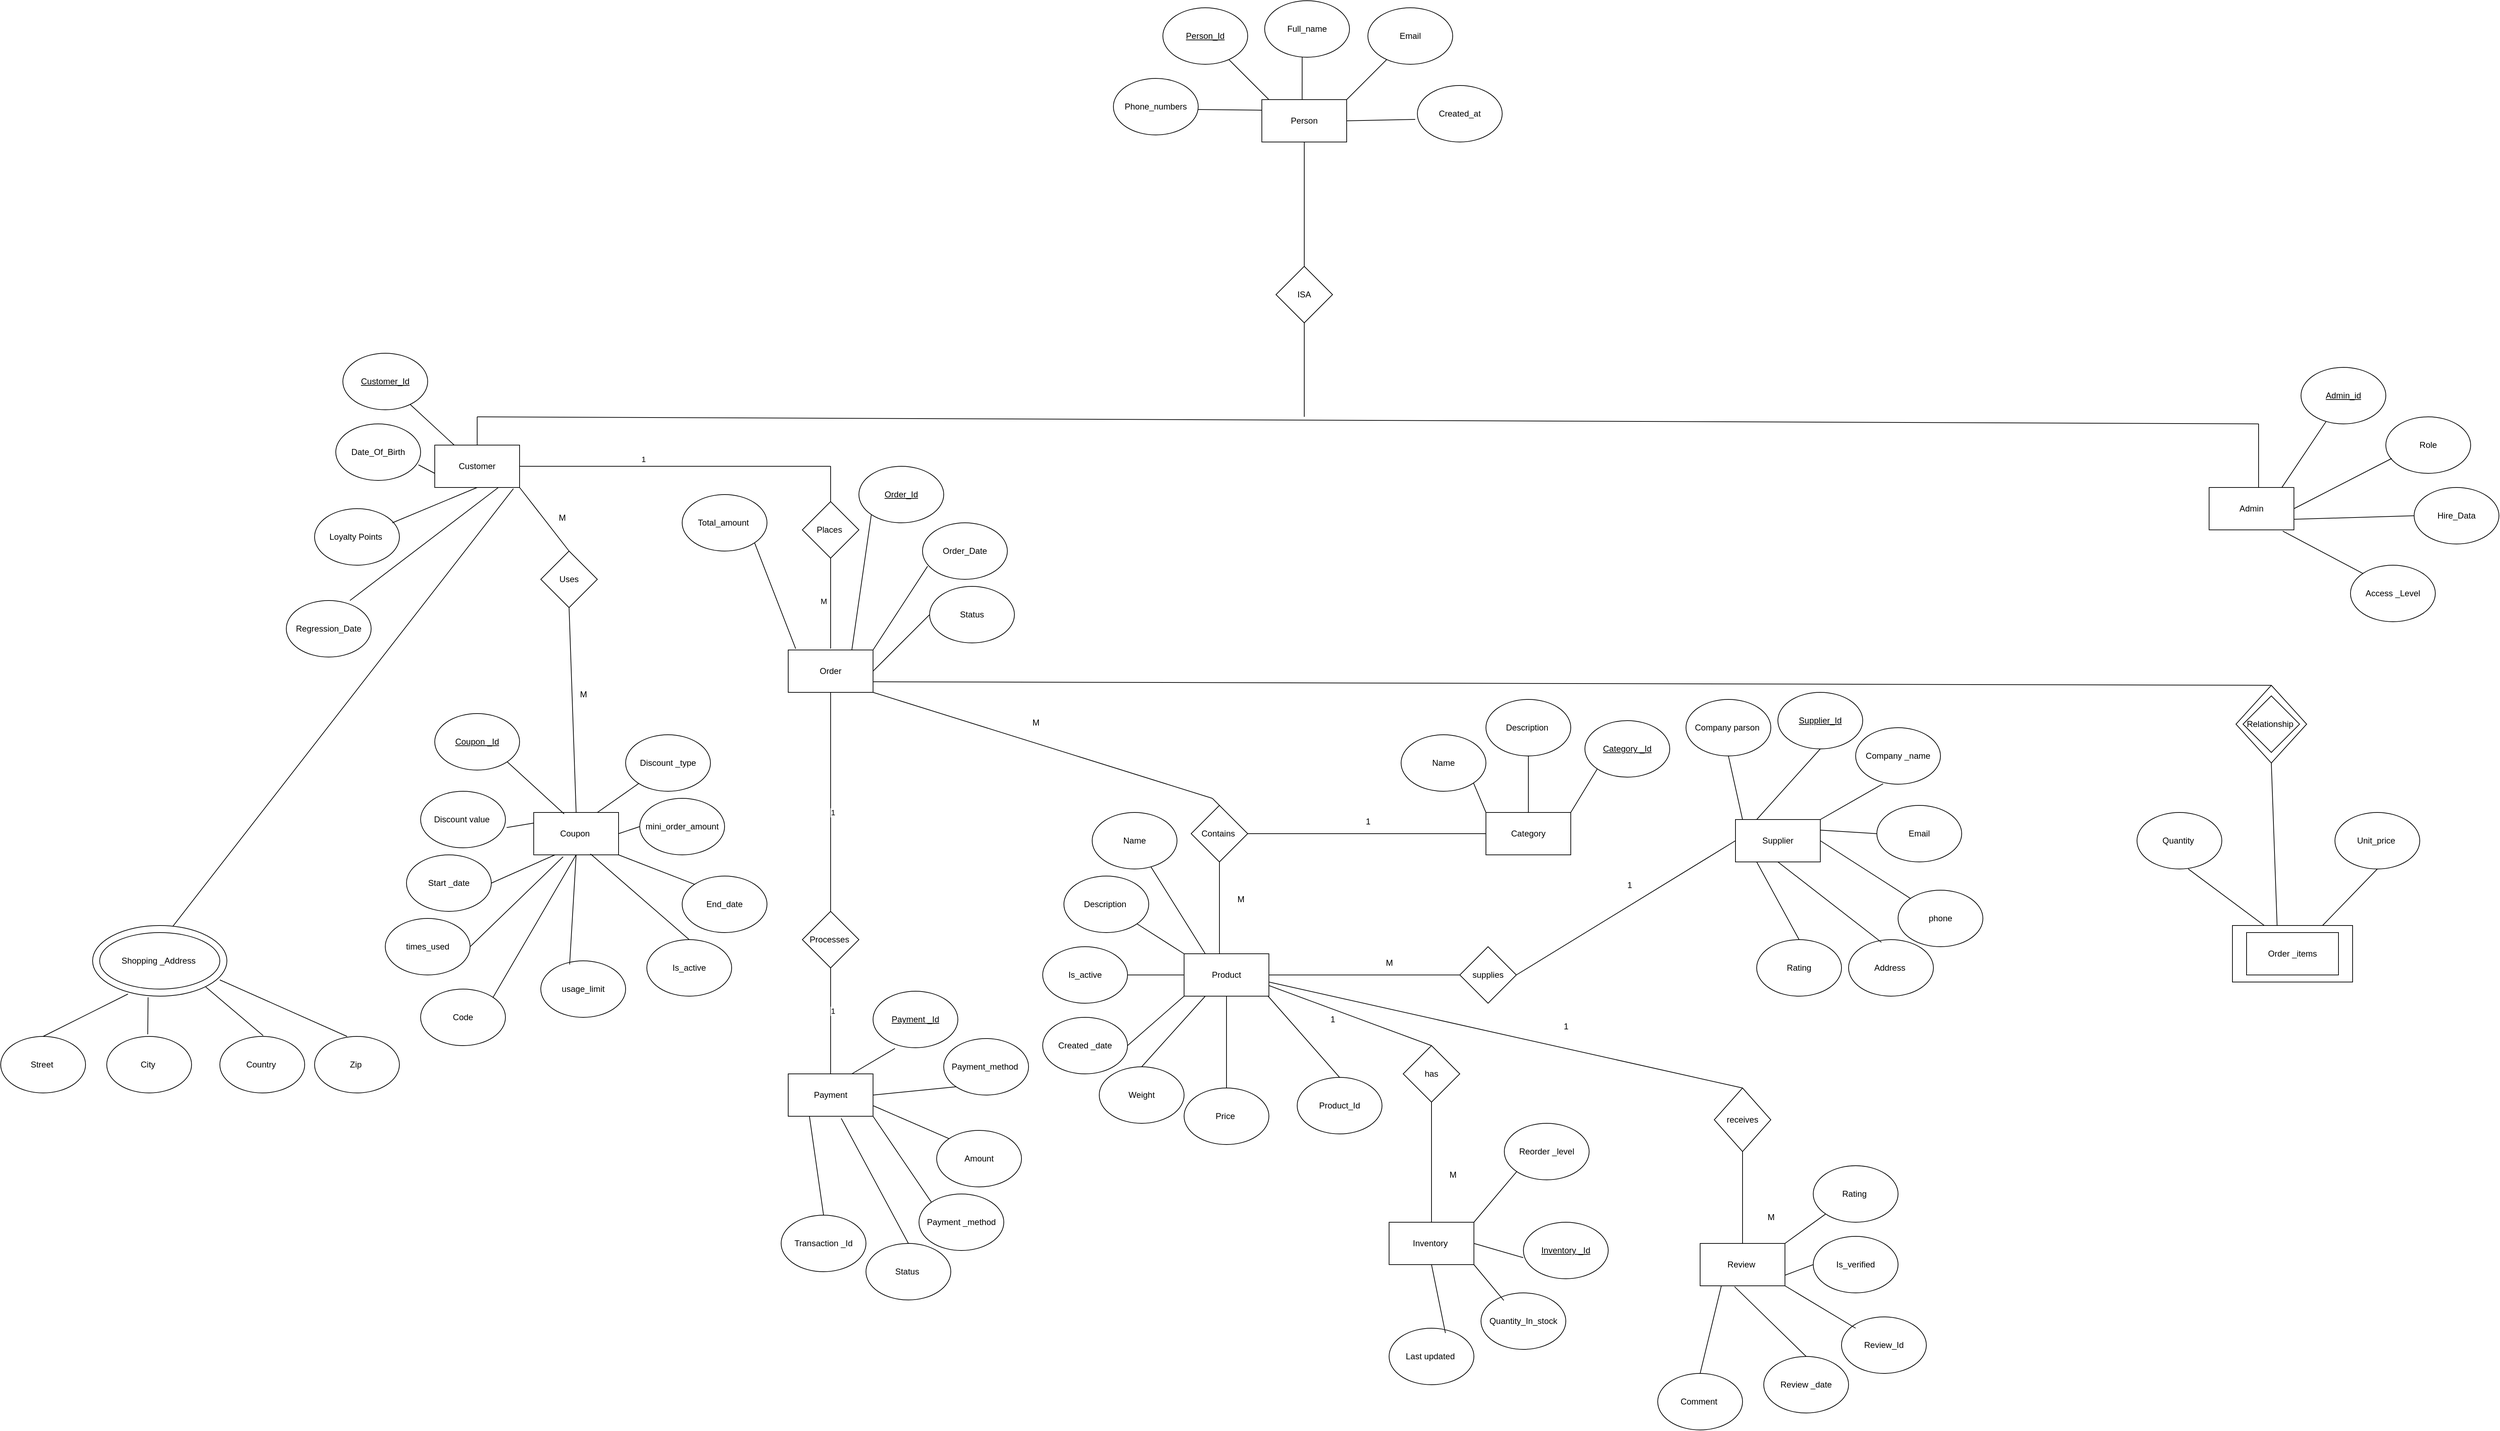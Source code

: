 <mxfile version="27.0.9">
  <diagram name="Page-1" id="gJ9S5L_rQX5TLNkt6IWA">
    <mxGraphModel dx="5790" dy="3449" grid="1" gridSize="10" guides="1" tooltips="1" connect="1" arrows="1" fold="1" page="1" pageScale="1" pageWidth="827" pageHeight="1169" math="0" shadow="0">
      <root>
        <mxCell id="0" />
        <mxCell id="1" parent="0" />
        <mxCell id="UzzwOPRDWCMKMTii6RTC-44" value="" style="endArrow=none;html=1;rounded=0;entryX=0.927;entryY=1.029;entryDx=0;entryDy=0;entryPerimeter=0;exitX=0.591;exitY=0.027;exitDx=0;exitDy=0;exitPerimeter=0;" parent="1" source="UzzwOPRDWCMKMTii6RTC-49" target="UzzwOPRDWCMKMTii6RTC-1" edge="1">
          <mxGeometry width="50" height="50" relative="1" as="geometry">
            <mxPoint x="-190" y="230" as="sourcePoint" />
            <mxPoint x="620" y="-210" as="targetPoint" />
          </mxGeometry>
        </mxCell>
        <mxCell id="cT-F6GylOhjwORmzsdic-39" value="" style="group" parent="1" vertex="1" connectable="0">
          <mxGeometry x="1868" y="-200" width="400" height="420" as="geometry" />
        </mxCell>
        <mxCell id="UzzwOPRDWCMKMTii6RTC-245" value="" style="endArrow=none;html=1;rounded=0;entryX=0.5;entryY=1;entryDx=0;entryDy=0;exitX=0.372;exitY=0.015;exitDx=0;exitDy=0;exitPerimeter=0;" parent="cT-F6GylOhjwORmzsdic-39" source="UzzwOPRDWCMKMTii6RTC-175" target="UzzwOPRDWCMKMTii6RTC-242" edge="1">
          <mxGeometry width="50" height="50" relative="1" as="geometry">
            <mxPoint x="200" y="330" as="sourcePoint" />
            <mxPoint x="190" y="120" as="targetPoint" />
          </mxGeometry>
        </mxCell>
        <mxCell id="UzzwOPRDWCMKMTii6RTC-179" value="Quantity&amp;nbsp;" style="ellipse;whiteSpace=wrap;html=1;container=0;" parent="cT-F6GylOhjwORmzsdic-39" vertex="1">
          <mxGeometry y="180" width="120" height="80" as="geometry" />
        </mxCell>
        <mxCell id="UzzwOPRDWCMKMTii6RTC-180" value="Unit_price&amp;nbsp;" style="ellipse;whiteSpace=wrap;html=1;container=0;" parent="cT-F6GylOhjwORmzsdic-39" vertex="1">
          <mxGeometry x="280" y="180" width="120" height="80" as="geometry" />
        </mxCell>
        <mxCell id="UzzwOPRDWCMKMTii6RTC-181" value="" style="endArrow=none;html=1;rounded=0;entryX=0.604;entryY=0.999;entryDx=0;entryDy=0;entryPerimeter=0;" parent="cT-F6GylOhjwORmzsdic-39" target="UzzwOPRDWCMKMTii6RTC-179" edge="1">
          <mxGeometry width="50" height="50" relative="1" as="geometry">
            <mxPoint x="180" y="340" as="sourcePoint" />
            <mxPoint x="70" y="240" as="targetPoint" />
          </mxGeometry>
        </mxCell>
        <mxCell id="UzzwOPRDWCMKMTii6RTC-182" value="" style="endArrow=none;html=1;rounded=0;exitX=0.75;exitY=0;exitDx=0;exitDy=0;entryX=0.5;entryY=1;entryDx=0;entryDy=0;" parent="cT-F6GylOhjwORmzsdic-39" source="UzzwOPRDWCMKMTii6RTC-175" target="UzzwOPRDWCMKMTii6RTC-180" edge="1">
          <mxGeometry width="50" height="50" relative="1" as="geometry">
            <mxPoint x="20" y="290" as="sourcePoint" />
            <mxPoint x="70" y="240" as="targetPoint" />
          </mxGeometry>
        </mxCell>
        <mxCell id="UzzwOPRDWCMKMTii6RTC-175" value="" style="rounded=0;whiteSpace=wrap;html=1;container=0;" parent="cT-F6GylOhjwORmzsdic-39" vertex="1">
          <mxGeometry x="135" y="340" width="170" height="80" as="geometry" />
        </mxCell>
        <mxCell id="UzzwOPRDWCMKMTii6RTC-176" value="Order _items" style="rounded=0;whiteSpace=wrap;html=1;container=0;" parent="cT-F6GylOhjwORmzsdic-39" vertex="1">
          <mxGeometry x="155" y="350" width="130" height="60" as="geometry" />
        </mxCell>
        <mxCell id="UzzwOPRDWCMKMTii6RTC-242" value="" style="rhombus;whiteSpace=wrap;html=1;container=0;" parent="cT-F6GylOhjwORmzsdic-39" vertex="1">
          <mxGeometry x="140" width="100" height="110" as="geometry" />
        </mxCell>
        <mxCell id="UzzwOPRDWCMKMTii6RTC-243" value="Relationship&amp;nbsp;" style="rhombus;whiteSpace=wrap;html=1;container=0;" parent="cT-F6GylOhjwORmzsdic-39" vertex="1">
          <mxGeometry x="150" y="15" width="80" height="80" as="geometry" />
        </mxCell>
        <mxCell id="cT-F6GylOhjwORmzsdic-41" value="" style="group" parent="1" vertex="1" connectable="0">
          <mxGeometry x="1980" y="-650" width="400" height="360" as="geometry" />
        </mxCell>
        <mxCell id="UzzwOPRDWCMKMTii6RTC-85" value="" style="endArrow=none;html=1;rounded=0;movable=1;resizable=1;rotatable=1;deletable=1;editable=1;locked=0;connectable=1;" parent="cT-F6GylOhjwORmzsdic-41" edge="1">
          <mxGeometry width="50" height="50" relative="1" as="geometry">
            <mxPoint x="60" y="170" as="sourcePoint" />
            <mxPoint x="60" y="80" as="targetPoint" />
          </mxGeometry>
        </mxCell>
        <mxCell id="UzzwOPRDWCMKMTii6RTC-11" value="Admin" style="rounded=0;whiteSpace=wrap;html=1;container=0;movable=1;resizable=1;rotatable=1;deletable=1;editable=1;locked=0;connectable=1;" parent="cT-F6GylOhjwORmzsdic-41" vertex="1">
          <mxGeometry x="-10" y="170" width="120" height="60" as="geometry" />
        </mxCell>
        <mxCell id="UzzwOPRDWCMKMTii6RTC-67" value="&lt;u&gt;Admin_id&lt;/u&gt;" style="ellipse;whiteSpace=wrap;html=1;container=0;movable=1;resizable=1;rotatable=1;deletable=1;editable=1;locked=0;connectable=1;" parent="cT-F6GylOhjwORmzsdic-41" vertex="1">
          <mxGeometry x="120" width="120" height="80" as="geometry" />
        </mxCell>
        <mxCell id="UzzwOPRDWCMKMTii6RTC-71" value="Role" style="ellipse;whiteSpace=wrap;html=1;container=0;movable=1;resizable=1;rotatable=1;deletable=1;editable=1;locked=0;connectable=1;" parent="cT-F6GylOhjwORmzsdic-41" vertex="1">
          <mxGeometry x="240" y="70" width="120" height="80" as="geometry" />
        </mxCell>
        <mxCell id="UzzwOPRDWCMKMTii6RTC-72" value="Hire_Data" style="ellipse;whiteSpace=wrap;html=1;container=0;movable=1;resizable=1;rotatable=1;deletable=1;editable=1;locked=0;connectable=1;" parent="cT-F6GylOhjwORmzsdic-41" vertex="1">
          <mxGeometry x="280" y="170" width="120" height="80" as="geometry" />
        </mxCell>
        <mxCell id="UzzwOPRDWCMKMTii6RTC-73" value="Access _Level" style="ellipse;whiteSpace=wrap;html=1;container=0;movable=1;resizable=1;rotatable=1;deletable=1;editable=1;locked=0;connectable=1;" parent="cT-F6GylOhjwORmzsdic-41" vertex="1">
          <mxGeometry x="190" y="280" width="120" height="80" as="geometry" />
        </mxCell>
        <mxCell id="UzzwOPRDWCMKMTii6RTC-74" value="" style="endArrow=none;html=1;rounded=0;entryX=0.07;entryY=0.736;entryDx=0;entryDy=0;entryPerimeter=0;exitX=1;exitY=0.5;exitDx=0;exitDy=0;movable=1;resizable=1;rotatable=1;deletable=1;editable=1;locked=0;connectable=1;" parent="cT-F6GylOhjwORmzsdic-41" source="UzzwOPRDWCMKMTii6RTC-11" target="UzzwOPRDWCMKMTii6RTC-71" edge="1">
          <mxGeometry width="50" height="50" relative="1" as="geometry">
            <mxPoint x="-50" y="220" as="sourcePoint" />
            <mxPoint y="170" as="targetPoint" />
          </mxGeometry>
        </mxCell>
        <mxCell id="UzzwOPRDWCMKMTii6RTC-75" value="" style="endArrow=none;html=1;rounded=0;entryX=0;entryY=0.5;entryDx=0;entryDy=0;exitX=1;exitY=0.75;exitDx=0;exitDy=0;movable=1;resizable=1;rotatable=1;deletable=1;editable=1;locked=0;connectable=1;" parent="cT-F6GylOhjwORmzsdic-41" source="UzzwOPRDWCMKMTii6RTC-11" target="UzzwOPRDWCMKMTii6RTC-72" edge="1">
          <mxGeometry width="50" height="50" relative="1" as="geometry">
            <mxPoint x="-50" y="220" as="sourcePoint" />
            <mxPoint y="170" as="targetPoint" />
          </mxGeometry>
        </mxCell>
        <mxCell id="UzzwOPRDWCMKMTii6RTC-70" value="" style="endArrow=none;html=1;rounded=0;exitX=0.856;exitY=0.005;exitDx=0;exitDy=0;exitPerimeter=0;movable=1;resizable=1;rotatable=1;deletable=1;editable=1;locked=0;connectable=1;" parent="cT-F6GylOhjwORmzsdic-41" source="UzzwOPRDWCMKMTii6RTC-11" target="UzzwOPRDWCMKMTii6RTC-67" edge="1">
          <mxGeometry width="50" height="50" relative="1" as="geometry">
            <mxPoint x="-50" y="350" as="sourcePoint" />
            <mxPoint y="300" as="targetPoint" />
          </mxGeometry>
        </mxCell>
        <mxCell id="UzzwOPRDWCMKMTii6RTC-76" value="" style="endArrow=none;html=1;rounded=0;exitX=0;exitY=0;exitDx=0;exitDy=0;entryX=0.868;entryY=1.029;entryDx=0;entryDy=0;entryPerimeter=0;movable=1;resizable=1;rotatable=1;deletable=1;editable=1;locked=0;connectable=1;" parent="cT-F6GylOhjwORmzsdic-41" source="UzzwOPRDWCMKMTii6RTC-73" target="UzzwOPRDWCMKMTii6RTC-11" edge="1">
          <mxGeometry width="50" height="50" relative="1" as="geometry">
            <mxPoint x="-50" y="220" as="sourcePoint" />
            <mxPoint y="170" as="targetPoint" />
          </mxGeometry>
        </mxCell>
        <mxCell id="UzzwOPRDWCMKMTii6RTC-17" value="" style="endArrow=none;html=1;rounded=0;entryX=0.5;entryY=1;entryDx=0;entryDy=0;" parent="1" source="UzzwOPRDWCMKMTii6RTC-19" target="UzzwOPRDWCMKMTii6RTC-16" edge="1">
          <mxGeometry width="50" height="50" relative="1" as="geometry">
            <mxPoint x="690" y="-639" as="sourcePoint" />
            <mxPoint x="700" y="-699" as="targetPoint" />
            <Array as="points" />
          </mxGeometry>
        </mxCell>
        <mxCell id="cT-F6GylOhjwORmzsdic-4" value="" style="endArrow=none;html=1;rounded=0;entryX=0.5;entryY=1;entryDx=0;entryDy=0;" parent="1" target="UzzwOPRDWCMKMTii6RTC-19" edge="1">
          <mxGeometry width="50" height="50" relative="1" as="geometry">
            <mxPoint x="690" y="-580" as="sourcePoint" />
            <mxPoint x="690" y="-969" as="targetPoint" />
          </mxGeometry>
        </mxCell>
        <mxCell id="UzzwOPRDWCMKMTii6RTC-19" value="ISA" style="rhombus;whiteSpace=wrap;html=1;container=0;" parent="1" vertex="1">
          <mxGeometry x="650" y="-793" width="80" height="80" as="geometry" />
        </mxCell>
        <mxCell id="UzzwOPRDWCMKMTii6RTC-16" value="Person" style="rounded=0;whiteSpace=wrap;html=1;container=0;" parent="1" vertex="1">
          <mxGeometry x="630" y="-1029" width="120" height="60" as="geometry" />
        </mxCell>
        <mxCell id="UzzwOPRDWCMKMTii6RTC-25" value="&lt;u&gt;Person_Id&lt;/u&gt;" style="ellipse;whiteSpace=wrap;html=1;container=0;" parent="1" vertex="1">
          <mxGeometry x="490" y="-1159" width="120" height="80" as="geometry" />
        </mxCell>
        <mxCell id="UzzwOPRDWCMKMTii6RTC-26" value="Full_name" style="ellipse;whiteSpace=wrap;html=1;container=0;" parent="1" vertex="1">
          <mxGeometry x="634" y="-1169" width="120" height="80" as="geometry" />
        </mxCell>
        <mxCell id="UzzwOPRDWCMKMTii6RTC-27" value="Email" style="ellipse;whiteSpace=wrap;html=1;container=0;" parent="1" vertex="1">
          <mxGeometry x="780" y="-1159" width="120" height="80" as="geometry" />
        </mxCell>
        <mxCell id="UzzwOPRDWCMKMTii6RTC-28" value="Phone_numbers" style="ellipse;whiteSpace=wrap;html=1;container=0;" parent="1" vertex="1">
          <mxGeometry x="420" y="-1059" width="120" height="80" as="geometry" />
        </mxCell>
        <mxCell id="UzzwOPRDWCMKMTii6RTC-29" value="Created_at" style="ellipse;whiteSpace=wrap;html=1;container=0;" parent="1" vertex="1">
          <mxGeometry x="850" y="-1049" width="120" height="80" as="geometry" />
        </mxCell>
        <mxCell id="UzzwOPRDWCMKMTii6RTC-30" value="" style="endArrow=none;html=1;rounded=0;entryX=0.442;entryY=1;entryDx=0;entryDy=0;entryPerimeter=0;" parent="1" target="UzzwOPRDWCMKMTii6RTC-26" edge="1">
          <mxGeometry width="50" height="50" relative="1" as="geometry">
            <mxPoint x="687" y="-1029" as="sourcePoint" />
            <mxPoint x="740" y="-979" as="targetPoint" />
          </mxGeometry>
        </mxCell>
        <mxCell id="UzzwOPRDWCMKMTii6RTC-31" value="" style="endArrow=none;html=1;rounded=0;exitX=1;exitY=0;exitDx=0;exitDy=0;" parent="1" source="UzzwOPRDWCMKMTii6RTC-16" target="UzzwOPRDWCMKMTii6RTC-27" edge="1">
          <mxGeometry width="50" height="50" relative="1" as="geometry">
            <mxPoint x="690" y="-929" as="sourcePoint" />
            <mxPoint x="740" y="-979" as="targetPoint" />
          </mxGeometry>
        </mxCell>
        <mxCell id="UzzwOPRDWCMKMTii6RTC-32" value="" style="endArrow=none;html=1;rounded=0;entryX=-0.025;entryY=0.6;entryDx=0;entryDy=0;entryPerimeter=0;exitX=1;exitY=0.5;exitDx=0;exitDy=0;" parent="1" source="UzzwOPRDWCMKMTii6RTC-16" target="UzzwOPRDWCMKMTii6RTC-29" edge="1">
          <mxGeometry width="50" height="50" relative="1" as="geometry">
            <mxPoint x="690" y="-929" as="sourcePoint" />
            <mxPoint x="740" y="-979" as="targetPoint" />
          </mxGeometry>
        </mxCell>
        <mxCell id="UzzwOPRDWCMKMTii6RTC-33" value="" style="endArrow=none;html=1;rounded=0;" parent="1" target="UzzwOPRDWCMKMTii6RTC-25" edge="1">
          <mxGeometry width="50" height="50" relative="1" as="geometry">
            <mxPoint x="640" y="-1029" as="sourcePoint" />
            <mxPoint x="740" y="-979" as="targetPoint" />
          </mxGeometry>
        </mxCell>
        <mxCell id="UzzwOPRDWCMKMTii6RTC-34" value="" style="endArrow=none;html=1;rounded=0;exitX=0;exitY=0.25;exitDx=0;exitDy=0;entryX=1.008;entryY=0.6;entryDx=0;entryDy=0;entryPerimeter=0;" parent="1" source="UzzwOPRDWCMKMTii6RTC-16" edge="1">
          <mxGeometry width="50" height="50" relative="1" as="geometry">
            <mxPoint x="629.04" y="-1003" as="sourcePoint" />
            <mxPoint x="540" y="-1015" as="targetPoint" />
          </mxGeometry>
        </mxCell>
        <mxCell id="UzzwOPRDWCMKMTii6RTC-90" value="" style="endArrow=none;html=1;rounded=0;entryX=0.5;entryY=1;entryDx=0;entryDy=0;" parent="1" target="UzzwOPRDWCMKMTii6RTC-88" edge="1">
          <mxGeometry width="50" height="50" relative="1" as="geometry">
            <mxPoint x="20" y="-252" as="sourcePoint" />
            <mxPoint x="870" y="-160" as="targetPoint" />
          </mxGeometry>
        </mxCell>
        <mxCell id="hly1FXEma_6dyXH1mRlF-6" value="M" style="edgeLabel;html=1;align=center;verticalAlign=middle;resizable=0;points=[];" vertex="1" connectable="0" parent="UzzwOPRDWCMKMTii6RTC-90">
          <mxGeometry x="0.01" relative="1" as="geometry">
            <mxPoint x="-10" y="-3" as="offset" />
          </mxGeometry>
        </mxCell>
        <mxCell id="UzzwOPRDWCMKMTii6RTC-100" value="" style="endArrow=none;html=1;rounded=0;entryX=0;entryY=1;entryDx=0;entryDy=0;exitX=0.75;exitY=0;exitDx=0;exitDy=0;" parent="1" source="UzzwOPRDWCMKMTii6RTC-5" target="UzzwOPRDWCMKMTii6RTC-78" edge="1">
          <mxGeometry width="50" height="50" relative="1" as="geometry">
            <mxPoint x="610" y="170" as="sourcePoint" />
            <mxPoint x="540" y="-140" as="targetPoint" />
          </mxGeometry>
        </mxCell>
        <mxCell id="UzzwOPRDWCMKMTii6RTC-101" value="" style="endArrow=none;html=1;rounded=0;entryX=0.06;entryY=0.768;entryDx=0;entryDy=0;entryPerimeter=0;exitX=1;exitY=0;exitDx=0;exitDy=0;" parent="1" source="UzzwOPRDWCMKMTii6RTC-5" target="UzzwOPRDWCMKMTii6RTC-95" edge="1">
          <mxGeometry width="50" height="50" relative="1" as="geometry">
            <mxPoint x="610" y="170" as="sourcePoint" />
            <mxPoint x="660" y="120" as="targetPoint" />
          </mxGeometry>
        </mxCell>
        <mxCell id="UzzwOPRDWCMKMTii6RTC-99" value="" style="endArrow=none;html=1;rounded=0;entryX=1;entryY=0.5;entryDx=0;entryDy=0;exitX=0;exitY=0.5;exitDx=0;exitDy=0;" parent="1" source="UzzwOPRDWCMKMTii6RTC-96" target="UzzwOPRDWCMKMTii6RTC-5" edge="1">
          <mxGeometry width="50" height="50" relative="1" as="geometry">
            <mxPoint x="610" y="170" as="sourcePoint" />
            <mxPoint x="660" y="120" as="targetPoint" />
          </mxGeometry>
        </mxCell>
        <mxCell id="UzzwOPRDWCMKMTii6RTC-5" value="Order" style="rounded=0;whiteSpace=wrap;html=1;container=0;" parent="1" vertex="1">
          <mxGeometry x="-40" y="-250" width="120" height="60" as="geometry" />
        </mxCell>
        <mxCell id="cT-F6GylOhjwORmzsdic-52" value="" style="endArrow=none;html=1;rounded=0;exitX=1;exitY=0.5;exitDx=0;exitDy=0;" parent="1" source="UzzwOPRDWCMKMTii6RTC-1" edge="1">
          <mxGeometry width="50" height="50" relative="1" as="geometry">
            <mxPoint x="-430" y="-480" as="sourcePoint" />
            <mxPoint x="20" y="-510" as="targetPoint" />
          </mxGeometry>
        </mxCell>
        <mxCell id="hly1FXEma_6dyXH1mRlF-5" value="1" style="edgeLabel;html=1;align=center;verticalAlign=middle;resizable=0;points=[];" vertex="1" connectable="0" parent="cT-F6GylOhjwORmzsdic-52">
          <mxGeometry x="-0.205" y="-1" relative="1" as="geometry">
            <mxPoint y="-11" as="offset" />
          </mxGeometry>
        </mxCell>
        <mxCell id="cT-F6GylOhjwORmzsdic-53" value="" style="endArrow=none;html=1;rounded=0;entryX=0.5;entryY=0;entryDx=0;entryDy=0;exitX=1;exitY=0.75;exitDx=0;exitDy=0;" parent="1" source="UzzwOPRDWCMKMTii6RTC-5" target="UzzwOPRDWCMKMTii6RTC-242" edge="1">
          <mxGeometry width="50" height="50" relative="1" as="geometry">
            <mxPoint x="170" y="-200" as="sourcePoint" />
            <mxPoint x="1030" y="200" as="targetPoint" />
          </mxGeometry>
        </mxCell>
        <mxCell id="cT-F6GylOhjwORmzsdic-54" value="" style="group" parent="1" vertex="1" connectable="0">
          <mxGeometry x="-1154" y="140" width="564" height="237" as="geometry" />
        </mxCell>
        <mxCell id="UzzwOPRDWCMKMTii6RTC-54" value="Street&amp;nbsp;" style="ellipse;whiteSpace=wrap;html=1;container=0;" parent="cT-F6GylOhjwORmzsdic-54" vertex="1">
          <mxGeometry y="157" width="120" height="80" as="geometry" />
        </mxCell>
        <mxCell id="UzzwOPRDWCMKMTii6RTC-56" value="City&amp;nbsp;" style="ellipse;whiteSpace=wrap;html=1;container=0;" parent="cT-F6GylOhjwORmzsdic-54" vertex="1">
          <mxGeometry x="150" y="157" width="120" height="80" as="geometry" />
        </mxCell>
        <mxCell id="UzzwOPRDWCMKMTii6RTC-58" value="Zip&amp;nbsp;" style="ellipse;whiteSpace=wrap;html=1;container=0;" parent="cT-F6GylOhjwORmzsdic-54" vertex="1">
          <mxGeometry x="444" y="157" width="120" height="80" as="geometry" />
        </mxCell>
        <mxCell id="UzzwOPRDWCMKMTii6RTC-63" value="" style="endArrow=none;html=1;rounded=0;exitX=0.383;exitY=0;exitDx=0;exitDy=0;exitPerimeter=0;" parent="cT-F6GylOhjwORmzsdic-54" source="UzzwOPRDWCMKMTii6RTC-58" edge="1">
          <mxGeometry width="50" height="50" relative="1" as="geometry">
            <mxPoint x="500" y="127" as="sourcePoint" />
            <mxPoint x="310" y="77" as="targetPoint" />
          </mxGeometry>
        </mxCell>
        <mxCell id="UzzwOPRDWCMKMTii6RTC-64" value="" style="endArrow=none;html=1;rounded=0;exitX=0.594;exitY=-0.014;exitDx=0;exitDy=0;exitPerimeter=0;" parent="cT-F6GylOhjwORmzsdic-54" edge="1">
          <mxGeometry width="50" height="50" relative="1" as="geometry">
            <mxPoint x="371.28" y="155.88" as="sourcePoint" />
            <mxPoint x="290" y="87" as="targetPoint" />
          </mxGeometry>
        </mxCell>
        <mxCell id="UzzwOPRDWCMKMTii6RTC-65" value="" style="endArrow=none;html=1;rounded=0;entryX=0.413;entryY=1.016;entryDx=0;entryDy=0;entryPerimeter=0;" parent="cT-F6GylOhjwORmzsdic-54" target="UzzwOPRDWCMKMTii6RTC-49" edge="1">
          <mxGeometry width="50" height="50" relative="1" as="geometry">
            <mxPoint x="208" y="154" as="sourcePoint" />
            <mxPoint x="208" y="107" as="targetPoint" />
          </mxGeometry>
        </mxCell>
        <mxCell id="UzzwOPRDWCMKMTii6RTC-66" value="" style="endArrow=none;html=1;rounded=0;exitX=0.5;exitY=0;exitDx=0;exitDy=0;" parent="cT-F6GylOhjwORmzsdic-54" source="UzzwOPRDWCMKMTii6RTC-54" edge="1">
          <mxGeometry width="50" height="50" relative="1" as="geometry">
            <mxPoint x="500" y="127" as="sourcePoint" />
            <mxPoint x="180" y="97" as="targetPoint" />
          </mxGeometry>
        </mxCell>
        <mxCell id="UzzwOPRDWCMKMTii6RTC-79" value="Country&amp;nbsp;" style="ellipse;whiteSpace=wrap;html=1;container=0;" parent="cT-F6GylOhjwORmzsdic-54" vertex="1">
          <mxGeometry x="310" y="157" width="120" height="80" as="geometry" />
        </mxCell>
        <mxCell id="UzzwOPRDWCMKMTii6RTC-49" value="" style="ellipse;whiteSpace=wrap;html=1;container=0;" parent="cT-F6GylOhjwORmzsdic-54" vertex="1">
          <mxGeometry x="130" width="190" height="100" as="geometry" />
        </mxCell>
        <mxCell id="UzzwOPRDWCMKMTii6RTC-50" value="Shopping _Address&amp;nbsp;" style="ellipse;whiteSpace=wrap;html=1;container=0;" parent="cT-F6GylOhjwORmzsdic-54" vertex="1">
          <mxGeometry x="140" y="10" width="170" height="80" as="geometry" />
        </mxCell>
        <mxCell id="UzzwOPRDWCMKMTii6RTC-51" style="edgeStyle=orthogonalEdgeStyle;rounded=0;orthogonalLoop=1;jettySize=auto;html=1;exitX=0.5;exitY=1;exitDx=0;exitDy=0;" parent="cT-F6GylOhjwORmzsdic-54" source="UzzwOPRDWCMKMTii6RTC-49" target="UzzwOPRDWCMKMTii6RTC-49" edge="1">
          <mxGeometry relative="1" as="geometry" />
        </mxCell>
        <mxCell id="cT-F6GylOhjwORmzsdic-55" value="" style="group" parent="1" vertex="1" connectable="0">
          <mxGeometry x="-50" y="120" width="350" height="550" as="geometry" />
        </mxCell>
        <mxCell id="UzzwOPRDWCMKMTii6RTC-6" value="Payment" style="rounded=0;whiteSpace=wrap;html=1;container=0;" parent="cT-F6GylOhjwORmzsdic-55" vertex="1">
          <mxGeometry x="10" y="230" width="120" height="60" as="geometry" />
        </mxCell>
        <mxCell id="UzzwOPRDWCMKMTii6RTC-102" value="Processes&amp;nbsp;" style="rhombus;whiteSpace=wrap;html=1;container=0;" parent="cT-F6GylOhjwORmzsdic-55" vertex="1">
          <mxGeometry x="30" width="80" height="80" as="geometry" />
        </mxCell>
        <mxCell id="UzzwOPRDWCMKMTii6RTC-107" value="" style="endArrow=none;html=1;rounded=0;exitX=0.5;exitY=0;exitDx=0;exitDy=0;entryX=0.5;entryY=1;entryDx=0;entryDy=0;" parent="cT-F6GylOhjwORmzsdic-55" source="UzzwOPRDWCMKMTii6RTC-6" target="UzzwOPRDWCMKMTii6RTC-102" edge="1">
          <mxGeometry width="50" height="50" relative="1" as="geometry">
            <mxPoint x="230" y="370" as="sourcePoint" />
            <mxPoint x="280" y="320" as="targetPoint" />
          </mxGeometry>
        </mxCell>
        <mxCell id="hly1FXEma_6dyXH1mRlF-4" value="1" style="edgeLabel;html=1;align=center;verticalAlign=middle;resizable=0;points=[];" vertex="1" connectable="0" parent="UzzwOPRDWCMKMTii6RTC-107">
          <mxGeometry x="0.204" y="-3" relative="1" as="geometry">
            <mxPoint y="1" as="offset" />
          </mxGeometry>
        </mxCell>
        <mxCell id="UzzwOPRDWCMKMTii6RTC-108" value="&lt;u&gt;Payment _Id&lt;/u&gt;" style="ellipse;whiteSpace=wrap;html=1;container=0;" parent="cT-F6GylOhjwORmzsdic-55" vertex="1">
          <mxGeometry x="130" y="113" width="120" height="80" as="geometry" />
        </mxCell>
        <mxCell id="UzzwOPRDWCMKMTii6RTC-111" value="Payment_method&amp;nbsp;" style="ellipse;whiteSpace=wrap;html=1;container=0;" parent="cT-F6GylOhjwORmzsdic-55" vertex="1">
          <mxGeometry x="230" y="180" width="120" height="80" as="geometry" />
        </mxCell>
        <mxCell id="UzzwOPRDWCMKMTii6RTC-112" value="Amount" style="ellipse;whiteSpace=wrap;html=1;container=0;" parent="cT-F6GylOhjwORmzsdic-55" vertex="1">
          <mxGeometry x="220" y="310" width="120" height="80" as="geometry" />
        </mxCell>
        <mxCell id="UzzwOPRDWCMKMTii6RTC-113" value="Payment _method" style="ellipse;whiteSpace=wrap;html=1;container=0;" parent="cT-F6GylOhjwORmzsdic-55" vertex="1">
          <mxGeometry x="195" y="400" width="120" height="80" as="geometry" />
        </mxCell>
        <mxCell id="UzzwOPRDWCMKMTii6RTC-114" value="Status&amp;nbsp;" style="ellipse;whiteSpace=wrap;html=1;container=0;" parent="cT-F6GylOhjwORmzsdic-55" vertex="1">
          <mxGeometry x="120" y="470" width="120" height="80" as="geometry" />
        </mxCell>
        <mxCell id="UzzwOPRDWCMKMTii6RTC-115" value="Transaction _Id" style="ellipse;whiteSpace=wrap;html=1;container=0;" parent="cT-F6GylOhjwORmzsdic-55" vertex="1">
          <mxGeometry y="430" width="120" height="80" as="geometry" />
        </mxCell>
        <mxCell id="UzzwOPRDWCMKMTii6RTC-116" value="" style="endArrow=none;html=1;rounded=0;entryX=0.25;entryY=1;entryDx=0;entryDy=0;exitX=0.5;exitY=0;exitDx=0;exitDy=0;" parent="cT-F6GylOhjwORmzsdic-55" source="UzzwOPRDWCMKMTii6RTC-115" target="UzzwOPRDWCMKMTii6RTC-6" edge="1">
          <mxGeometry width="50" height="50" relative="1" as="geometry">
            <mxPoint x="160" y="550" as="sourcePoint" />
            <mxPoint x="210" y="310" as="targetPoint" />
          </mxGeometry>
        </mxCell>
        <mxCell id="UzzwOPRDWCMKMTii6RTC-117" value="" style="endArrow=none;html=1;rounded=0;exitX=0.5;exitY=0;exitDx=0;exitDy=0;entryX=0.625;entryY=1.05;entryDx=0;entryDy=0;entryPerimeter=0;" parent="cT-F6GylOhjwORmzsdic-55" source="UzzwOPRDWCMKMTii6RTC-114" target="UzzwOPRDWCMKMTii6RTC-6" edge="1">
          <mxGeometry width="50" height="50" relative="1" as="geometry">
            <mxPoint x="160" y="360" as="sourcePoint" />
            <mxPoint x="210" y="310" as="targetPoint" />
          </mxGeometry>
        </mxCell>
        <mxCell id="UzzwOPRDWCMKMTii6RTC-118" value="" style="endArrow=none;html=1;rounded=0;exitX=0;exitY=0;exitDx=0;exitDy=0;entryX=1;entryY=1;entryDx=0;entryDy=0;" parent="cT-F6GylOhjwORmzsdic-55" source="UzzwOPRDWCMKMTii6RTC-113" target="UzzwOPRDWCMKMTii6RTC-6" edge="1">
          <mxGeometry width="50" height="50" relative="1" as="geometry">
            <mxPoint x="460" y="360" as="sourcePoint" />
            <mxPoint x="510" y="310" as="targetPoint" />
          </mxGeometry>
        </mxCell>
        <mxCell id="UzzwOPRDWCMKMTii6RTC-119" value="" style="endArrow=none;html=1;rounded=0;exitX=0.75;exitY=0;exitDx=0;exitDy=0;entryX=0.258;entryY=1.013;entryDx=0;entryDy=0;entryPerimeter=0;" parent="cT-F6GylOhjwORmzsdic-55" source="UzzwOPRDWCMKMTii6RTC-6" target="UzzwOPRDWCMKMTii6RTC-108" edge="1">
          <mxGeometry width="50" height="50" relative="1" as="geometry">
            <mxPoint x="460" y="360" as="sourcePoint" />
            <mxPoint x="510" y="310" as="targetPoint" />
          </mxGeometry>
        </mxCell>
        <mxCell id="UzzwOPRDWCMKMTii6RTC-121" value="" style="endArrow=none;html=1;rounded=0;exitX=1;exitY=0.5;exitDx=0;exitDy=0;entryX=0;entryY=1;entryDx=0;entryDy=0;" parent="cT-F6GylOhjwORmzsdic-55" source="UzzwOPRDWCMKMTii6RTC-6" target="UzzwOPRDWCMKMTii6RTC-111" edge="1">
          <mxGeometry width="50" height="50" relative="1" as="geometry">
            <mxPoint x="460" y="360" as="sourcePoint" />
            <mxPoint x="510" y="310" as="targetPoint" />
          </mxGeometry>
        </mxCell>
        <mxCell id="UzzwOPRDWCMKMTii6RTC-122" value="" style="endArrow=none;html=1;rounded=0;exitX=1;exitY=0.75;exitDx=0;exitDy=0;entryX=0;entryY=0;entryDx=0;entryDy=0;" parent="cT-F6GylOhjwORmzsdic-55" source="UzzwOPRDWCMKMTii6RTC-6" target="UzzwOPRDWCMKMTii6RTC-112" edge="1">
          <mxGeometry width="50" height="50" relative="1" as="geometry">
            <mxPoint x="460" y="360" as="sourcePoint" />
            <mxPoint x="510" y="310" as="targetPoint" />
          </mxGeometry>
        </mxCell>
        <mxCell id="cT-F6GylOhjwORmzsdic-58" value="" style="endArrow=none;html=1;rounded=0;entryX=0.5;entryY=1;entryDx=0;entryDy=0;" parent="1" target="UzzwOPRDWCMKMTii6RTC-5" edge="1">
          <mxGeometry width="50" height="50" relative="1" as="geometry">
            <mxPoint x="20" y="120" as="sourcePoint" />
            <mxPoint x="800" y="130" as="targetPoint" />
          </mxGeometry>
        </mxCell>
        <mxCell id="hly1FXEma_6dyXH1mRlF-1" value="1" style="edgeLabel;html=1;align=center;verticalAlign=middle;resizable=0;points=[];" vertex="1" connectable="0" parent="cT-F6GylOhjwORmzsdic-58">
          <mxGeometry x="-0.095" y="-3" relative="1" as="geometry">
            <mxPoint as="offset" />
          </mxGeometry>
        </mxCell>
        <mxCell id="UzzwOPRDWCMKMTii6RTC-41" value="Loyalty Points&amp;nbsp;" style="ellipse;whiteSpace=wrap;html=1;container=0;movable=1;resizable=1;rotatable=1;deletable=1;editable=1;locked=0;connectable=1;" parent="1" vertex="1">
          <mxGeometry x="-710" y="-450" width="120" height="80" as="geometry" />
        </mxCell>
        <mxCell id="UzzwOPRDWCMKMTii6RTC-21" value="" style="endArrow=none;html=1;rounded=0;movable=1;resizable=1;rotatable=1;deletable=1;editable=1;locked=0;connectable=1;" parent="1" edge="1">
          <mxGeometry width="50" height="50" relative="1" as="geometry">
            <mxPoint x="-480" y="-580" as="sourcePoint" />
            <mxPoint x="2040" y="-570" as="targetPoint" />
          </mxGeometry>
        </mxCell>
        <mxCell id="UzzwOPRDWCMKMTii6RTC-1" value="Customer" style="rounded=0;whiteSpace=wrap;html=1;container=0;movable=1;resizable=1;rotatable=1;deletable=1;editable=1;locked=0;connectable=1;" parent="1" vertex="1">
          <mxGeometry x="-540" y="-540" width="120" height="60" as="geometry" />
        </mxCell>
        <mxCell id="UzzwOPRDWCMKMTii6RTC-22" value="" style="endArrow=none;html=1;rounded=0;exitX=0.5;exitY=0;exitDx=0;exitDy=0;movable=1;resizable=1;rotatable=1;deletable=1;editable=1;locked=0;connectable=1;" parent="1" source="UzzwOPRDWCMKMTii6RTC-1" edge="1">
          <mxGeometry width="50" height="50" relative="1" as="geometry">
            <mxPoint x="-340" y="-480" as="sourcePoint" />
            <mxPoint x="-480" y="-580" as="targetPoint" />
          </mxGeometry>
        </mxCell>
        <mxCell id="UzzwOPRDWCMKMTii6RTC-35" value="&lt;u&gt;Customer_Id&lt;/u&gt;" style="ellipse;whiteSpace=wrap;html=1;container=0;movable=1;resizable=1;rotatable=1;deletable=1;editable=1;locked=0;connectable=1;" parent="1" vertex="1">
          <mxGeometry x="-670" y="-670" width="120" height="80" as="geometry" />
        </mxCell>
        <mxCell id="UzzwOPRDWCMKMTii6RTC-36" value="" style="endArrow=none;html=1;rounded=0;movable=1;resizable=1;rotatable=1;deletable=1;editable=1;locked=0;connectable=1;" parent="1" source="UzzwOPRDWCMKMTii6RTC-1" target="UzzwOPRDWCMKMTii6RTC-35" edge="1">
          <mxGeometry width="50" height="50" relative="1" as="geometry">
            <mxPoint x="-340" y="-460" as="sourcePoint" />
            <mxPoint x="-290" y="-510" as="targetPoint" />
          </mxGeometry>
        </mxCell>
        <mxCell id="UzzwOPRDWCMKMTii6RTC-37" value="Date_Of_Birth" style="ellipse;whiteSpace=wrap;html=1;container=0;movable=1;resizable=1;rotatable=1;deletable=1;editable=1;locked=0;connectable=1;" parent="1" vertex="1">
          <mxGeometry x="-680" y="-570" width="120" height="80" as="geometry" />
        </mxCell>
        <mxCell id="UzzwOPRDWCMKMTii6RTC-38" value="" style="endArrow=none;html=1;rounded=0;entryX=0.975;entryY=0.725;entryDx=0;entryDy=0;entryPerimeter=0;movable=1;resizable=1;rotatable=1;deletable=1;editable=1;locked=0;connectable=1;" parent="1" target="UzzwOPRDWCMKMTii6RTC-37" edge="1">
          <mxGeometry width="50" height="50" relative="1" as="geometry">
            <mxPoint x="-540" y="-500" as="sourcePoint" />
            <mxPoint x="-290" y="-510" as="targetPoint" />
          </mxGeometry>
        </mxCell>
        <mxCell id="UzzwOPRDWCMKMTii6RTC-42" value="Regression_Date" style="ellipse;whiteSpace=wrap;html=1;container=0;movable=1;resizable=1;rotatable=1;deletable=1;editable=1;locked=0;connectable=1;" parent="1" vertex="1">
          <mxGeometry x="-750" y="-320" width="120" height="80" as="geometry" />
        </mxCell>
        <mxCell id="UzzwOPRDWCMKMTii6RTC-43" value="" style="endArrow=none;html=1;rounded=0;entryX=0.5;entryY=1;entryDx=0;entryDy=0;movable=1;resizable=1;rotatable=1;deletable=1;editable=1;locked=0;connectable=1;" parent="1" target="UzzwOPRDWCMKMTii6RTC-1" edge="1">
          <mxGeometry width="50" height="50" relative="1" as="geometry">
            <mxPoint x="-600" y="-430" as="sourcePoint" />
            <mxPoint x="-500" y="-470" as="targetPoint" />
          </mxGeometry>
        </mxCell>
        <mxCell id="UzzwOPRDWCMKMTii6RTC-45" value="" style="endArrow=none;html=1;rounded=0;exitX=0.75;exitY=0;exitDx=0;exitDy=0;exitPerimeter=0;entryX=0.75;entryY=1;entryDx=0;entryDy=0;movable=1;resizable=1;rotatable=1;deletable=1;editable=1;locked=0;connectable=1;" parent="1" source="UzzwOPRDWCMKMTii6RTC-42" target="UzzwOPRDWCMKMTii6RTC-1" edge="1">
          <mxGeometry width="50" height="50" relative="1" as="geometry">
            <mxPoint x="-280" y="-440" as="sourcePoint" />
            <mxPoint x="-460" y="-470" as="targetPoint" />
          </mxGeometry>
        </mxCell>
        <mxCell id="UzzwOPRDWCMKMTii6RTC-97" value="Total_amount&amp;nbsp;" style="ellipse;whiteSpace=wrap;html=1;container=0;" parent="1" vertex="1">
          <mxGeometry x="-190" y="-470" width="120" height="80" as="geometry" />
        </mxCell>
        <mxCell id="UzzwOPRDWCMKMTii6RTC-96" value="Status" style="ellipse;whiteSpace=wrap;html=1;container=0;" parent="1" vertex="1">
          <mxGeometry x="160" y="-340" width="120" height="80" as="geometry" />
        </mxCell>
        <mxCell id="UzzwOPRDWCMKMTii6RTC-88" value="Places&amp;nbsp;" style="rhombus;whiteSpace=wrap;html=1;container=0;movable=1;resizable=1;rotatable=1;deletable=1;editable=1;locked=0;connectable=1;" parent="1" vertex="1">
          <mxGeometry x="-20" y="-460" width="80" height="80" as="geometry" />
        </mxCell>
        <mxCell id="UzzwOPRDWCMKMTii6RTC-94" value="" style="endArrow=none;html=1;rounded=0;exitX=0.5;exitY=0;exitDx=0;exitDy=0;movable=1;resizable=1;rotatable=1;deletable=1;editable=1;locked=0;connectable=1;" parent="1" source="UzzwOPRDWCMKMTii6RTC-88" edge="1">
          <mxGeometry width="50" height="50" relative="1" as="geometry">
            <mxPoint x="320" y="-420" as="sourcePoint" />
            <mxPoint x="20" y="-510" as="targetPoint" />
          </mxGeometry>
        </mxCell>
        <mxCell id="UzzwOPRDWCMKMTii6RTC-78" value="&lt;u&gt;Order_Id&lt;/u&gt;" style="ellipse;whiteSpace=wrap;html=1;container=0;movable=1;resizable=1;rotatable=1;deletable=1;editable=1;locked=0;connectable=1;" parent="1" vertex="1">
          <mxGeometry x="60" y="-510" width="120" height="80" as="geometry" />
        </mxCell>
        <mxCell id="UzzwOPRDWCMKMTii6RTC-95" value="Order_Date" style="ellipse;whiteSpace=wrap;html=1;container=0;movable=1;resizable=1;rotatable=1;deletable=1;editable=1;locked=0;connectable=1;" parent="1" vertex="1">
          <mxGeometry x="150" y="-430" width="120" height="80" as="geometry" />
        </mxCell>
        <mxCell id="cT-F6GylOhjwORmzsdic-65" value="" style="endArrow=none;html=1;rounded=0;exitX=0.088;exitY=-0.03;exitDx=0;exitDy=0;exitPerimeter=0;entryX=1;entryY=1;entryDx=0;entryDy=0;" parent="1" source="UzzwOPRDWCMKMTii6RTC-5" target="UzzwOPRDWCMKMTii6RTC-97" edge="1">
          <mxGeometry width="50" height="50" relative="1" as="geometry">
            <mxPoint x="210" y="-450" as="sourcePoint" />
            <mxPoint x="260" y="-500" as="targetPoint" />
          </mxGeometry>
        </mxCell>
        <mxCell id="cT-F6GylOhjwORmzsdic-67" value="" style="endArrow=none;html=1;rounded=0;exitX=1;exitY=1;exitDx=0;exitDy=0;" parent="1" source="UzzwOPRDWCMKMTii6RTC-5" edge="1">
          <mxGeometry width="50" height="50" relative="1" as="geometry">
            <mxPoint x="440" y="40" as="sourcePoint" />
            <mxPoint x="560" y="-40" as="targetPoint" />
          </mxGeometry>
        </mxCell>
        <mxCell id="cT-F6GylOhjwORmzsdic-70" value="" style="endArrow=none;html=1;rounded=0;exitX=1;exitY=0.5;exitDx=0;exitDy=0;entryX=0;entryY=0.5;entryDx=0;entryDy=0;" parent="1" source="UzzwOPRDWCMKMTii6RTC-129" target="UzzwOPRDWCMKMTii6RTC-3" edge="1">
          <mxGeometry width="50" height="50" relative="1" as="geometry">
            <mxPoint x="1000" y="460" as="sourcePoint" />
            <mxPoint x="950" y="20" as="targetPoint" />
          </mxGeometry>
        </mxCell>
        <mxCell id="cT-F6GylOhjwORmzsdic-71" value="" style="group" parent="1" vertex="1" connectable="0">
          <mxGeometry x="827" y="-180" width="380" height="220" as="geometry" />
        </mxCell>
        <mxCell id="UzzwOPRDWCMKMTii6RTC-3" value="Category" style="rounded=0;whiteSpace=wrap;html=1;container=0;" parent="cT-F6GylOhjwORmzsdic-71" vertex="1">
          <mxGeometry x="120" y="160" width="120" height="60" as="geometry" />
        </mxCell>
        <mxCell id="UzzwOPRDWCMKMTii6RTC-152" value="&lt;u&gt;Category _Id&lt;/u&gt;" style="ellipse;whiteSpace=wrap;html=1;container=0;" parent="cT-F6GylOhjwORmzsdic-71" vertex="1">
          <mxGeometry x="260" y="30" width="120" height="80" as="geometry" />
        </mxCell>
        <mxCell id="UzzwOPRDWCMKMTii6RTC-153" value="Name" style="ellipse;whiteSpace=wrap;html=1;container=0;" parent="cT-F6GylOhjwORmzsdic-71" vertex="1">
          <mxGeometry y="50" width="120" height="80" as="geometry" />
        </mxCell>
        <mxCell id="UzzwOPRDWCMKMTii6RTC-154" value="Description&amp;nbsp;" style="ellipse;whiteSpace=wrap;html=1;container=0;" parent="cT-F6GylOhjwORmzsdic-71" vertex="1">
          <mxGeometry x="120" width="120" height="80" as="geometry" />
        </mxCell>
        <mxCell id="UzzwOPRDWCMKMTii6RTC-155" value="" style="endArrow=none;html=1;rounded=0;exitX=0;exitY=0;exitDx=0;exitDy=0;entryX=1;entryY=1;entryDx=0;entryDy=0;" parent="cT-F6GylOhjwORmzsdic-71" source="UzzwOPRDWCMKMTii6RTC-3" target="UzzwOPRDWCMKMTii6RTC-153" edge="1">
          <mxGeometry width="50" height="50" relative="1" as="geometry">
            <mxPoint x="-50" y="110" as="sourcePoint" />
            <mxPoint y="60" as="targetPoint" />
          </mxGeometry>
        </mxCell>
        <mxCell id="UzzwOPRDWCMKMTii6RTC-157" value="" style="endArrow=none;html=1;rounded=0;exitX=0.5;exitY=0;exitDx=0;exitDy=0;entryX=0.5;entryY=1;entryDx=0;entryDy=0;" parent="cT-F6GylOhjwORmzsdic-71" source="UzzwOPRDWCMKMTii6RTC-3" target="UzzwOPRDWCMKMTii6RTC-154" edge="1">
          <mxGeometry width="50" height="50" relative="1" as="geometry">
            <mxPoint x="-50" y="110" as="sourcePoint" />
            <mxPoint y="60" as="targetPoint" />
          </mxGeometry>
        </mxCell>
        <mxCell id="cT-F6GylOhjwORmzsdic-14" value="" style="endArrow=none;html=1;rounded=0;exitX=1;exitY=0;exitDx=0;exitDy=0;entryX=0;entryY=1;entryDx=0;entryDy=0;exitPerimeter=0;" parent="cT-F6GylOhjwORmzsdic-71" source="UzzwOPRDWCMKMTii6RTC-3" target="UzzwOPRDWCMKMTii6RTC-152" edge="1">
          <mxGeometry width="50" height="50" relative="1" as="geometry">
            <mxPoint x="250" y="380" as="sourcePoint" />
            <mxPoint x="360" y="200" as="targetPoint" />
          </mxGeometry>
        </mxCell>
        <mxCell id="cT-F6GylOhjwORmzsdic-77" value="" style="group" parent="1" vertex="1" connectable="0">
          <mxGeometry x="320" y="-40" width="480" height="490" as="geometry" />
        </mxCell>
        <mxCell id="UzzwOPRDWCMKMTii6RTC-136" value="" style="endArrow=none;html=1;rounded=0;exitX=0.5;exitY=0;exitDx=0;exitDy=0;" parent="cT-F6GylOhjwORmzsdic-77" source="UzzwOPRDWCMKMTii6RTC-129" edge="1">
          <mxGeometry width="50" height="50" relative="1" as="geometry">
            <mxPoint x="40" y="-220" as="sourcePoint" />
            <mxPoint x="240" as="targetPoint" />
          </mxGeometry>
        </mxCell>
        <mxCell id="cT-F6GylOhjwORmzsdic-23" value="" style="endArrow=none;html=1;rounded=0;entryX=0.5;entryY=0;entryDx=0;entryDy=0;" parent="cT-F6GylOhjwORmzsdic-77" target="UzzwOPRDWCMKMTii6RTC-137" edge="1">
          <mxGeometry width="50" height="50" relative="1" as="geometry">
            <mxPoint x="310" y="270" as="sourcePoint" />
            <mxPoint x="460" y="250" as="targetPoint" />
          </mxGeometry>
        </mxCell>
        <mxCell id="UzzwOPRDWCMKMTii6RTC-129" value="Contains&amp;nbsp;" style="rhombus;whiteSpace=wrap;html=1;container=0;" parent="cT-F6GylOhjwORmzsdic-77" vertex="1">
          <mxGeometry x="210" y="10" width="80" height="80" as="geometry" />
        </mxCell>
        <mxCell id="UzzwOPRDWCMKMTii6RTC-2" value="Product" style="rounded=0;whiteSpace=wrap;html=1;container=0;" parent="cT-F6GylOhjwORmzsdic-77" vertex="1">
          <mxGeometry x="200" y="220" width="120" height="60" as="geometry" />
        </mxCell>
        <mxCell id="UzzwOPRDWCMKMTii6RTC-137" value="Product_Id" style="ellipse;whiteSpace=wrap;html=1;container=0;" parent="cT-F6GylOhjwORmzsdic-77" vertex="1">
          <mxGeometry x="360" y="395" width="120" height="80" as="geometry" />
        </mxCell>
        <mxCell id="UzzwOPRDWCMKMTii6RTC-138" value="Name" style="ellipse;whiteSpace=wrap;html=1;container=0;" parent="cT-F6GylOhjwORmzsdic-77" vertex="1">
          <mxGeometry x="70" y="20" width="120" height="80" as="geometry" />
        </mxCell>
        <mxCell id="UzzwOPRDWCMKMTii6RTC-139" value="Description&amp;nbsp;" style="ellipse;whiteSpace=wrap;html=1;container=0;" parent="cT-F6GylOhjwORmzsdic-77" vertex="1">
          <mxGeometry x="30" y="110" width="120" height="80" as="geometry" />
        </mxCell>
        <mxCell id="UzzwOPRDWCMKMTii6RTC-140" value="Price&amp;nbsp;" style="ellipse;whiteSpace=wrap;html=1;container=0;" parent="cT-F6GylOhjwORmzsdic-77" vertex="1">
          <mxGeometry x="200" y="410" width="120" height="80" as="geometry" />
        </mxCell>
        <mxCell id="UzzwOPRDWCMKMTii6RTC-141" value="Weight" style="ellipse;whiteSpace=wrap;html=1;container=0;" parent="cT-F6GylOhjwORmzsdic-77" vertex="1">
          <mxGeometry x="80" y="380" width="120" height="80" as="geometry" />
        </mxCell>
        <mxCell id="UzzwOPRDWCMKMTii6RTC-142" value="Is_active" style="ellipse;whiteSpace=wrap;html=1;container=0;" parent="cT-F6GylOhjwORmzsdic-77" vertex="1">
          <mxGeometry y="210" width="120" height="80" as="geometry" />
        </mxCell>
        <mxCell id="UzzwOPRDWCMKMTii6RTC-143" value="Created _date" style="ellipse;whiteSpace=wrap;html=1;container=0;" parent="cT-F6GylOhjwORmzsdic-77" vertex="1">
          <mxGeometry y="310" width="120" height="80" as="geometry" />
        </mxCell>
        <mxCell id="UzzwOPRDWCMKMTii6RTC-148" value="" style="endArrow=none;html=1;rounded=0;exitX=0.5;exitY=0;exitDx=0;exitDy=0;entryX=0.25;entryY=1;entryDx=0;entryDy=0;" parent="cT-F6GylOhjwORmzsdic-77" source="UzzwOPRDWCMKMTii6RTC-141" target="UzzwOPRDWCMKMTii6RTC-2" edge="1">
          <mxGeometry width="50" height="50" relative="1" as="geometry">
            <mxPoint x="240" y="310" as="sourcePoint" />
            <mxPoint x="290" y="260" as="targetPoint" />
          </mxGeometry>
        </mxCell>
        <mxCell id="UzzwOPRDWCMKMTii6RTC-147" value="" style="endArrow=none;html=1;rounded=0;entryX=0.5;entryY=1;entryDx=0;entryDy=0;" parent="cT-F6GylOhjwORmzsdic-77" target="UzzwOPRDWCMKMTii6RTC-129" edge="1">
          <mxGeometry width="50" height="50" relative="1" as="geometry">
            <mxPoint x="250" y="220" as="sourcePoint" />
            <mxPoint x="150" y="320" as="targetPoint" />
          </mxGeometry>
        </mxCell>
        <mxCell id="cT-F6GylOhjwORmzsdic-8" value="" style="endArrow=none;html=1;rounded=0;entryX=0.5;entryY=1;entryDx=0;entryDy=0;exitX=0.5;exitY=0;exitDx=0;exitDy=0;" parent="cT-F6GylOhjwORmzsdic-77" source="UzzwOPRDWCMKMTii6RTC-140" target="UzzwOPRDWCMKMTii6RTC-2" edge="1">
          <mxGeometry width="50" height="50" relative="1" as="geometry">
            <mxPoint x="-200" y="420" as="sourcePoint" />
            <mxPoint x="-150" y="370" as="targetPoint" />
          </mxGeometry>
        </mxCell>
        <mxCell id="cT-F6GylOhjwORmzsdic-73" value="" style="endArrow=none;html=1;rounded=0;exitX=1;exitY=0.5;exitDx=0;exitDy=0;entryX=0;entryY=1;entryDx=0;entryDy=0;" parent="cT-F6GylOhjwORmzsdic-77" source="UzzwOPRDWCMKMTii6RTC-143" target="UzzwOPRDWCMKMTii6RTC-2" edge="1">
          <mxGeometry width="50" height="50" relative="1" as="geometry">
            <mxPoint x="590" y="260" as="sourcePoint" />
            <mxPoint x="640" y="210" as="targetPoint" />
          </mxGeometry>
        </mxCell>
        <mxCell id="cT-F6GylOhjwORmzsdic-74" value="" style="endArrow=none;html=1;rounded=0;exitX=1;exitY=0.5;exitDx=0;exitDy=0;" parent="cT-F6GylOhjwORmzsdic-77" source="UzzwOPRDWCMKMTii6RTC-142" edge="1">
          <mxGeometry width="50" height="50" relative="1" as="geometry">
            <mxPoint x="400" y="300" as="sourcePoint" />
            <mxPoint x="200" y="250" as="targetPoint" />
          </mxGeometry>
        </mxCell>
        <mxCell id="cT-F6GylOhjwORmzsdic-75" value="" style="endArrow=none;html=1;rounded=0;entryX=0;entryY=0;entryDx=0;entryDy=0;" parent="cT-F6GylOhjwORmzsdic-77" source="UzzwOPRDWCMKMTii6RTC-139" target="UzzwOPRDWCMKMTii6RTC-2" edge="1">
          <mxGeometry width="50" height="50" relative="1" as="geometry">
            <mxPoint x="380" y="250" as="sourcePoint" />
            <mxPoint x="430" y="200" as="targetPoint" />
          </mxGeometry>
        </mxCell>
        <mxCell id="cT-F6GylOhjwORmzsdic-76" value="" style="endArrow=none;html=1;rounded=0;entryX=0.25;entryY=0;entryDx=0;entryDy=0;" parent="cT-F6GylOhjwORmzsdic-77" source="UzzwOPRDWCMKMTii6RTC-138" target="UzzwOPRDWCMKMTii6RTC-2" edge="1">
          <mxGeometry width="50" height="50" relative="1" as="geometry">
            <mxPoint x="380" y="190" as="sourcePoint" />
            <mxPoint x="430" y="140" as="targetPoint" />
          </mxGeometry>
        </mxCell>
        <mxCell id="cT-F6GylOhjwORmzsdic-82" value="" style="group" parent="1" vertex="1" connectable="0">
          <mxGeometry x="1230" y="-190" width="420" height="430" as="geometry" />
        </mxCell>
        <mxCell id="UzzwOPRDWCMKMTii6RTC-4" value="Supplier" style="rounded=0;whiteSpace=wrap;html=1;container=0;" parent="cT-F6GylOhjwORmzsdic-82" vertex="1">
          <mxGeometry x="70" y="180" width="120" height="60" as="geometry" />
        </mxCell>
        <mxCell id="UzzwOPRDWCMKMTii6RTC-160" value="&lt;u&gt;Supplier_Id&lt;/u&gt;" style="ellipse;whiteSpace=wrap;html=1;container=0;" parent="cT-F6GylOhjwORmzsdic-82" vertex="1">
          <mxGeometry x="130" width="120" height="80" as="geometry" />
        </mxCell>
        <mxCell id="UzzwOPRDWCMKMTii6RTC-161" value="Company _name" style="ellipse;whiteSpace=wrap;html=1;container=0;" parent="cT-F6GylOhjwORmzsdic-82" vertex="1">
          <mxGeometry x="240" y="50" width="120" height="80" as="geometry" />
        </mxCell>
        <mxCell id="UzzwOPRDWCMKMTii6RTC-162" value="Company parson&amp;nbsp;" style="ellipse;whiteSpace=wrap;html=1;container=0;" parent="cT-F6GylOhjwORmzsdic-82" vertex="1">
          <mxGeometry y="10" width="120" height="80" as="geometry" />
        </mxCell>
        <mxCell id="UzzwOPRDWCMKMTii6RTC-163" value="Email" style="ellipse;whiteSpace=wrap;html=1;container=0;" parent="cT-F6GylOhjwORmzsdic-82" vertex="1">
          <mxGeometry x="270" y="160" width="120" height="80" as="geometry" />
        </mxCell>
        <mxCell id="UzzwOPRDWCMKMTii6RTC-164" value="phone" style="ellipse;whiteSpace=wrap;html=1;container=0;" parent="cT-F6GylOhjwORmzsdic-82" vertex="1">
          <mxGeometry x="300" y="280" width="120" height="80" as="geometry" />
        </mxCell>
        <mxCell id="UzzwOPRDWCMKMTii6RTC-165" value="Rating" style="ellipse;whiteSpace=wrap;html=1;container=0;" parent="cT-F6GylOhjwORmzsdic-82" vertex="1">
          <mxGeometry x="100" y="350" width="120" height="80" as="geometry" />
        </mxCell>
        <mxCell id="UzzwOPRDWCMKMTii6RTC-166" value="Address&amp;nbsp;" style="ellipse;whiteSpace=wrap;html=1;container=0;" parent="cT-F6GylOhjwORmzsdic-82" vertex="1">
          <mxGeometry x="230" y="350" width="120" height="80" as="geometry" />
        </mxCell>
        <mxCell id="UzzwOPRDWCMKMTii6RTC-167" value="" style="endArrow=none;html=1;rounded=0;entryX=0.5;entryY=1;entryDx=0;entryDy=0;exitX=0.387;exitY=0.047;exitDx=0;exitDy=0;exitPerimeter=0;" parent="cT-F6GylOhjwORmzsdic-82" source="UzzwOPRDWCMKMTii6RTC-166" target="UzzwOPRDWCMKMTii6RTC-4" edge="1">
          <mxGeometry width="50" height="50" relative="1" as="geometry">
            <mxPoint x="270" y="360" as="sourcePoint" />
            <mxPoint x="320" y="310" as="targetPoint" />
          </mxGeometry>
        </mxCell>
        <mxCell id="UzzwOPRDWCMKMTii6RTC-168" value="" style="endArrow=none;html=1;rounded=0;entryX=1;entryY=0.5;entryDx=0;entryDy=0;exitX=0;exitY=0;exitDx=0;exitDy=0;" parent="cT-F6GylOhjwORmzsdic-82" source="UzzwOPRDWCMKMTii6RTC-164" target="UzzwOPRDWCMKMTii6RTC-4" edge="1">
          <mxGeometry width="50" height="50" relative="1" as="geometry">
            <mxPoint x="270" y="360" as="sourcePoint" />
            <mxPoint x="320" y="310" as="targetPoint" />
          </mxGeometry>
        </mxCell>
        <mxCell id="UzzwOPRDWCMKMTii6RTC-171" value="" style="endArrow=none;html=1;rounded=0;exitX=0.5;exitY=1;exitDx=0;exitDy=0;" parent="cT-F6GylOhjwORmzsdic-82" source="UzzwOPRDWCMKMTii6RTC-162" edge="1">
          <mxGeometry width="50" height="50" relative="1" as="geometry">
            <mxPoint x="270" y="360" as="sourcePoint" />
            <mxPoint x="80" y="180" as="targetPoint" />
          </mxGeometry>
        </mxCell>
        <mxCell id="UzzwOPRDWCMKMTii6RTC-172" value="" style="endArrow=none;html=1;rounded=0;entryX=0.324;entryY=0.992;entryDx=0;entryDy=0;exitX=1;exitY=0;exitDx=0;exitDy=0;entryPerimeter=0;" parent="cT-F6GylOhjwORmzsdic-82" source="UzzwOPRDWCMKMTii6RTC-4" target="UzzwOPRDWCMKMTii6RTC-161" edge="1">
          <mxGeometry width="50" height="50" relative="1" as="geometry">
            <mxPoint x="270" y="360" as="sourcePoint" />
            <mxPoint x="320" y="310" as="targetPoint" />
          </mxGeometry>
        </mxCell>
        <mxCell id="UzzwOPRDWCMKMTii6RTC-173" value="" style="endArrow=none;html=1;rounded=0;entryX=0.5;entryY=1;entryDx=0;entryDy=0;exitX=0.25;exitY=0;exitDx=0;exitDy=0;" parent="cT-F6GylOhjwORmzsdic-82" source="UzzwOPRDWCMKMTii6RTC-4" target="UzzwOPRDWCMKMTii6RTC-160" edge="1">
          <mxGeometry width="50" height="50" relative="1" as="geometry">
            <mxPoint x="80" y="160" as="sourcePoint" />
            <mxPoint x="40" y="140" as="targetPoint" />
          </mxGeometry>
        </mxCell>
        <mxCell id="cT-F6GylOhjwORmzsdic-32" value="" style="endArrow=none;html=1;rounded=0;entryX=0.25;entryY=1;entryDx=0;entryDy=0;exitX=0.5;exitY=0;exitDx=0;exitDy=0;" parent="cT-F6GylOhjwORmzsdic-82" source="UzzwOPRDWCMKMTii6RTC-165" target="UzzwOPRDWCMKMTii6RTC-4" edge="1">
          <mxGeometry width="50" height="50" relative="1" as="geometry">
            <mxPoint x="110" y="350" as="sourcePoint" />
            <mxPoint x="-140" y="440" as="targetPoint" />
          </mxGeometry>
        </mxCell>
        <mxCell id="cT-F6GylOhjwORmzsdic-81" value="" style="endArrow=none;html=1;rounded=0;entryX=0;entryY=0.5;entryDx=0;entryDy=0;exitX=1;exitY=0.25;exitDx=0;exitDy=0;" parent="cT-F6GylOhjwORmzsdic-82" source="UzzwOPRDWCMKMTii6RTC-4" target="UzzwOPRDWCMKMTii6RTC-163" edge="1">
          <mxGeometry width="50" height="50" relative="1" as="geometry">
            <mxPoint x="-90" y="130" as="sourcePoint" />
            <mxPoint x="-40" y="80" as="targetPoint" />
          </mxGeometry>
        </mxCell>
        <mxCell id="cT-F6GylOhjwORmzsdic-83" value="" style="endArrow=none;html=1;rounded=0;exitX=1;exitY=0.5;exitDx=0;exitDy=0;" parent="1" source="UzzwOPRDWCMKMTii6RTC-2" target="cT-F6GylOhjwORmzsdic-84" edge="1">
          <mxGeometry width="50" height="50" relative="1" as="geometry">
            <mxPoint x="1140" y="40" as="sourcePoint" />
            <mxPoint x="950" y="210" as="targetPoint" />
          </mxGeometry>
        </mxCell>
        <mxCell id="cT-F6GylOhjwORmzsdic-84" value="supplies" style="rhombus;whiteSpace=wrap;html=1;" parent="1" vertex="1">
          <mxGeometry x="910" y="170" width="80" height="80" as="geometry" />
        </mxCell>
        <mxCell id="cT-F6GylOhjwORmzsdic-85" value="" style="endArrow=none;html=1;rounded=0;exitX=1;exitY=0.5;exitDx=0;exitDy=0;entryX=0;entryY=0.5;entryDx=0;entryDy=0;" parent="1" source="cT-F6GylOhjwORmzsdic-84" target="UzzwOPRDWCMKMTii6RTC-4" edge="1">
          <mxGeometry width="50" height="50" relative="1" as="geometry">
            <mxPoint x="1140" y="40" as="sourcePoint" />
            <mxPoint x="1260" y="210" as="targetPoint" />
          </mxGeometry>
        </mxCell>
        <mxCell id="cT-F6GylOhjwORmzsdic-90" value="" style="group" parent="1" vertex="1" connectable="0">
          <mxGeometry x="810" y="420" width="310" height="370" as="geometry" />
        </mxCell>
        <mxCell id="UzzwOPRDWCMKMTii6RTC-10" value="Inventory&amp;nbsp;" style="rounded=0;whiteSpace=wrap;html=1;container=0;" parent="cT-F6GylOhjwORmzsdic-90" vertex="1">
          <mxGeometry y="140" width="120" height="60" as="geometry" />
        </mxCell>
        <mxCell id="UzzwOPRDWCMKMTii6RTC-195" value="&lt;u&gt;Inventory _Id&lt;/u&gt;" style="ellipse;whiteSpace=wrap;html=1;container=0;" parent="cT-F6GylOhjwORmzsdic-90" vertex="1">
          <mxGeometry x="190" y="140" width="120" height="80" as="geometry" />
        </mxCell>
        <mxCell id="UzzwOPRDWCMKMTii6RTC-196" value="Reorder _level" style="ellipse;whiteSpace=wrap;html=1;container=0;" parent="cT-F6GylOhjwORmzsdic-90" vertex="1">
          <mxGeometry x="163" width="120" height="80" as="geometry" />
        </mxCell>
        <mxCell id="UzzwOPRDWCMKMTii6RTC-197" value="Quantity_In_stock" style="ellipse;whiteSpace=wrap;html=1;container=0;" parent="cT-F6GylOhjwORmzsdic-90" vertex="1">
          <mxGeometry x="130" y="240" width="120" height="80" as="geometry" />
        </mxCell>
        <mxCell id="UzzwOPRDWCMKMTii6RTC-198" value="Last updated&amp;nbsp;" style="ellipse;whiteSpace=wrap;html=1;container=0;" parent="cT-F6GylOhjwORmzsdic-90" vertex="1">
          <mxGeometry y="290" width="120" height="80" as="geometry" />
        </mxCell>
        <mxCell id="UzzwOPRDWCMKMTii6RTC-202" value="" style="endArrow=none;html=1;rounded=0;exitX=1;exitY=0.5;exitDx=0;exitDy=0;entryX=-0.002;entryY=0.627;entryDx=0;entryDy=0;entryPerimeter=0;" parent="cT-F6GylOhjwORmzsdic-90" source="UzzwOPRDWCMKMTii6RTC-10" target="UzzwOPRDWCMKMTii6RTC-195" edge="1">
          <mxGeometry width="50" height="50" relative="1" as="geometry">
            <mxPoint x="-80" y="-60" as="sourcePoint" />
            <mxPoint x="-30" y="-110" as="targetPoint" />
          </mxGeometry>
        </mxCell>
        <mxCell id="UzzwOPRDWCMKMTii6RTC-203" value="" style="endArrow=none;html=1;rounded=0;exitX=0.5;exitY=1;exitDx=0;exitDy=0;entryX=0.664;entryY=0.085;entryDx=0;entryDy=0;entryPerimeter=0;" parent="cT-F6GylOhjwORmzsdic-90" source="UzzwOPRDWCMKMTii6RTC-10" target="UzzwOPRDWCMKMTii6RTC-198" edge="1">
          <mxGeometry width="50" height="50" relative="1" as="geometry">
            <mxPoint x="-80" y="-60" as="sourcePoint" />
            <mxPoint x="-30" y="-110" as="targetPoint" />
          </mxGeometry>
        </mxCell>
        <mxCell id="UzzwOPRDWCMKMTii6RTC-204" value="" style="endArrow=none;html=1;rounded=0;exitX=1;exitY=1;exitDx=0;exitDy=0;entryX=0.269;entryY=0.134;entryDx=0;entryDy=0;entryPerimeter=0;" parent="cT-F6GylOhjwORmzsdic-90" source="UzzwOPRDWCMKMTii6RTC-10" target="UzzwOPRDWCMKMTii6RTC-197" edge="1">
          <mxGeometry width="50" height="50" relative="1" as="geometry">
            <mxPoint x="-80" y="-60" as="sourcePoint" />
            <mxPoint x="-30" y="-110" as="targetPoint" />
          </mxGeometry>
        </mxCell>
        <mxCell id="cT-F6GylOhjwORmzsdic-88" value="" style="endArrow=none;html=1;rounded=0;exitX=1;exitY=0;exitDx=0;exitDy=0;entryX=0;entryY=1;entryDx=0;entryDy=0;" parent="cT-F6GylOhjwORmzsdic-90" source="UzzwOPRDWCMKMTii6RTC-10" target="UzzwOPRDWCMKMTii6RTC-196" edge="1">
          <mxGeometry width="50" height="50" relative="1" as="geometry">
            <mxPoint x="53" y="20" as="sourcePoint" />
            <mxPoint x="103" y="-30" as="targetPoint" />
          </mxGeometry>
        </mxCell>
        <mxCell id="cT-F6GylOhjwORmzsdic-91" value="" style="endArrow=none;html=1;rounded=0;exitX=1;exitY=0.75;exitDx=0;exitDy=0;entryX=0.5;entryY=0;entryDx=0;entryDy=0;" parent="1" source="UzzwOPRDWCMKMTii6RTC-2" target="cT-F6GylOhjwORmzsdic-92" edge="1">
          <mxGeometry width="50" height="50" relative="1" as="geometry">
            <mxPoint x="1040" y="340" as="sourcePoint" />
            <mxPoint x="880" y="360" as="targetPoint" />
          </mxGeometry>
        </mxCell>
        <mxCell id="cT-F6GylOhjwORmzsdic-92" value="has" style="rhombus;whiteSpace=wrap;html=1;" parent="1" vertex="1">
          <mxGeometry x="830" y="310" width="80" height="80" as="geometry" />
        </mxCell>
        <mxCell id="cT-F6GylOhjwORmzsdic-93" value="" style="endArrow=none;html=1;rounded=0;exitX=0.5;exitY=0;exitDx=0;exitDy=0;entryX=0.5;entryY=1;entryDx=0;entryDy=0;" parent="1" source="UzzwOPRDWCMKMTii6RTC-10" target="cT-F6GylOhjwORmzsdic-92" edge="1">
          <mxGeometry width="50" height="50" relative="1" as="geometry">
            <mxPoint x="1040" y="340" as="sourcePoint" />
            <mxPoint x="1090" y="290" as="targetPoint" />
          </mxGeometry>
        </mxCell>
        <mxCell id="cT-F6GylOhjwORmzsdic-96" value="" style="endArrow=none;html=1;rounded=0;entryX=0.5;entryY=0;entryDx=0;entryDy=0;" parent="1" target="cT-F6GylOhjwORmzsdic-97" edge="1">
          <mxGeometry width="50" height="50" relative="1" as="geometry">
            <mxPoint x="640" y="220" as="sourcePoint" />
            <mxPoint x="1290" y="420" as="targetPoint" />
          </mxGeometry>
        </mxCell>
        <mxCell id="cT-F6GylOhjwORmzsdic-97" value="receives" style="rhombus;whiteSpace=wrap;html=1;" parent="1" vertex="1">
          <mxGeometry x="1270" y="370" width="80" height="90" as="geometry" />
        </mxCell>
        <mxCell id="UzzwOPRDWCMKMTii6RTC-8" value="Review&amp;nbsp;" style="rounded=0;whiteSpace=wrap;html=1;container=0;" parent="1" vertex="1">
          <mxGeometry x="1250" y="590" width="120" height="60" as="geometry" />
        </mxCell>
        <mxCell id="UzzwOPRDWCMKMTii6RTC-184" value="Review_Id" style="ellipse;whiteSpace=wrap;html=1;container=0;" parent="1" vertex="1">
          <mxGeometry x="1450" y="694" width="120" height="80" as="geometry" />
        </mxCell>
        <mxCell id="UzzwOPRDWCMKMTii6RTC-185" value="Rating&amp;nbsp;" style="ellipse;whiteSpace=wrap;html=1;container=0;" parent="1" vertex="1">
          <mxGeometry x="1410" y="480" width="120" height="80" as="geometry" />
        </mxCell>
        <mxCell id="UzzwOPRDWCMKMTii6RTC-186" value="Comment&amp;nbsp;" style="ellipse;whiteSpace=wrap;html=1;container=0;" parent="1" vertex="1">
          <mxGeometry x="1190" y="774" width="120" height="80" as="geometry" />
        </mxCell>
        <mxCell id="UzzwOPRDWCMKMTii6RTC-187" value="Review _date" style="ellipse;whiteSpace=wrap;html=1;container=0;" parent="1" vertex="1">
          <mxGeometry x="1340" y="750" width="120" height="80" as="geometry" />
        </mxCell>
        <mxCell id="UzzwOPRDWCMKMTii6RTC-188" value="Is_verified" style="ellipse;whiteSpace=wrap;html=1;container=0;" parent="1" vertex="1">
          <mxGeometry x="1410" y="580" width="120" height="80" as="geometry" />
        </mxCell>
        <mxCell id="UzzwOPRDWCMKMTii6RTC-189" value="" style="endArrow=none;html=1;rounded=0;" parent="1" edge="1">
          <mxGeometry width="50" height="50" relative="1" as="geometry">
            <mxPoint x="1370" y="650" as="sourcePoint" />
            <mxPoint x="1470" y="710" as="targetPoint" />
          </mxGeometry>
        </mxCell>
        <mxCell id="UzzwOPRDWCMKMTii6RTC-190" value="" style="endArrow=none;html=1;rounded=0;exitX=0.406;exitY=1.02;exitDx=0;exitDy=0;entryX=0.5;entryY=0;entryDx=0;entryDy=0;exitPerimeter=0;" parent="1" source="UzzwOPRDWCMKMTii6RTC-8" target="UzzwOPRDWCMKMTii6RTC-187" edge="1">
          <mxGeometry width="50" height="50" relative="1" as="geometry">
            <mxPoint x="1130" y="600" as="sourcePoint" />
            <mxPoint x="1180" y="550" as="targetPoint" />
          </mxGeometry>
        </mxCell>
        <mxCell id="UzzwOPRDWCMKMTii6RTC-191" value="" style="endArrow=none;html=1;rounded=0;exitX=0.25;exitY=1;exitDx=0;exitDy=0;entryX=0.5;entryY=0;entryDx=0;entryDy=0;" parent="1" source="UzzwOPRDWCMKMTii6RTC-8" target="UzzwOPRDWCMKMTii6RTC-186" edge="1">
          <mxGeometry width="50" height="50" relative="1" as="geometry">
            <mxPoint x="1130" y="600" as="sourcePoint" />
            <mxPoint x="1340" y="550" as="targetPoint" />
          </mxGeometry>
        </mxCell>
        <mxCell id="UzzwOPRDWCMKMTii6RTC-192" value="" style="endArrow=none;html=1;rounded=0;exitX=1;exitY=0;exitDx=0;exitDy=0;entryX=0;entryY=1;entryDx=0;entryDy=0;" parent="1" source="UzzwOPRDWCMKMTii6RTC-8" target="UzzwOPRDWCMKMTii6RTC-185" edge="1">
          <mxGeometry width="50" height="50" relative="1" as="geometry">
            <mxPoint x="1130" y="600" as="sourcePoint" />
            <mxPoint x="1180" y="550" as="targetPoint" />
          </mxGeometry>
        </mxCell>
        <mxCell id="UzzwOPRDWCMKMTii6RTC-193" value="" style="endArrow=none;html=1;rounded=0;exitX=1;exitY=0.75;exitDx=0;exitDy=0;entryX=0;entryY=0.5;entryDx=0;entryDy=0;" parent="1" source="UzzwOPRDWCMKMTii6RTC-8" target="UzzwOPRDWCMKMTii6RTC-188" edge="1">
          <mxGeometry width="50" height="50" relative="1" as="geometry">
            <mxPoint x="1130" y="600" as="sourcePoint" />
            <mxPoint x="1180" y="550" as="targetPoint" />
          </mxGeometry>
        </mxCell>
        <mxCell id="cT-F6GylOhjwORmzsdic-98" value="" style="endArrow=none;html=1;rounded=0;entryX=0.5;entryY=1;entryDx=0;entryDy=0;exitX=0.5;exitY=0;exitDx=0;exitDy=0;" parent="1" source="UzzwOPRDWCMKMTii6RTC-8" target="cT-F6GylOhjwORmzsdic-97" edge="1">
          <mxGeometry width="50" height="50" relative="1" as="geometry">
            <mxPoint x="1240" y="470" as="sourcePoint" />
            <mxPoint x="1290" y="420" as="targetPoint" />
          </mxGeometry>
        </mxCell>
        <mxCell id="hly1FXEma_6dyXH1mRlF-12" value="M" style="text;html=1;align=center;verticalAlign=middle;resizable=0;points=[];autosize=1;strokeColor=none;fillColor=none;" vertex="1" parent="1">
          <mxGeometry x="585" y="88" width="30" height="30" as="geometry" />
        </mxCell>
        <mxCell id="hly1FXEma_6dyXH1mRlF-13" value="1" style="text;html=1;align=center;verticalAlign=middle;resizable=0;points=[];autosize=1;strokeColor=none;fillColor=none;" vertex="1" parent="1">
          <mxGeometry x="765" y="-22" width="30" height="30" as="geometry" />
        </mxCell>
        <mxCell id="hly1FXEma_6dyXH1mRlF-14" value="1" style="text;html=1;align=center;verticalAlign=middle;resizable=0;points=[];autosize=1;strokeColor=none;fillColor=none;" vertex="1" parent="1">
          <mxGeometry x="1135" y="68" width="30" height="30" as="geometry" />
        </mxCell>
        <mxCell id="hly1FXEma_6dyXH1mRlF-15" value="M" style="text;html=1;align=center;verticalAlign=middle;resizable=0;points=[];autosize=1;strokeColor=none;fillColor=none;" vertex="1" parent="1">
          <mxGeometry x="795" y="178" width="30" height="30" as="geometry" />
        </mxCell>
        <mxCell id="hly1FXEma_6dyXH1mRlF-16" value="1" style="text;html=1;align=center;verticalAlign=middle;resizable=0;points=[];autosize=1;strokeColor=none;fillColor=none;" vertex="1" parent="1">
          <mxGeometry x="715" y="258" width="30" height="30" as="geometry" />
        </mxCell>
        <mxCell id="hly1FXEma_6dyXH1mRlF-17" value="M" style="text;html=1;align=center;verticalAlign=middle;resizable=0;points=[];autosize=1;strokeColor=none;fillColor=none;" vertex="1" parent="1">
          <mxGeometry x="885" y="478" width="30" height="30" as="geometry" />
        </mxCell>
        <mxCell id="hly1FXEma_6dyXH1mRlF-18" value="1" style="text;html=1;align=center;verticalAlign=middle;resizable=0;points=[];autosize=1;strokeColor=none;fillColor=none;" vertex="1" parent="1">
          <mxGeometry x="1045" y="268" width="30" height="30" as="geometry" />
        </mxCell>
        <mxCell id="hly1FXEma_6dyXH1mRlF-19" value="M" style="text;html=1;align=center;verticalAlign=middle;resizable=0;points=[];autosize=1;strokeColor=none;fillColor=none;" vertex="1" parent="1">
          <mxGeometry x="1335" y="538" width="30" height="30" as="geometry" />
        </mxCell>
        <mxCell id="hly1FXEma_6dyXH1mRlF-20" value="M" style="text;html=1;align=center;verticalAlign=middle;resizable=0;points=[];autosize=1;strokeColor=none;fillColor=none;" vertex="1" parent="1">
          <mxGeometry x="295" y="-162" width="30" height="30" as="geometry" />
        </mxCell>
        <mxCell id="hly1FXEma_6dyXH1mRlF-21" value="" style="endArrow=none;html=1;rounded=0;exitX=1;exitY=1;exitDx=0;exitDy=0;entryX=0.5;entryY=0;entryDx=0;entryDy=0;" edge="1" parent="1" source="UzzwOPRDWCMKMTii6RTC-1" target="hly1FXEma_6dyXH1mRlF-22">
          <mxGeometry width="50" height="50" relative="1" as="geometry">
            <mxPoint x="230" y="-200" as="sourcePoint" />
            <mxPoint x="-350" y="-340" as="targetPoint" />
          </mxGeometry>
        </mxCell>
        <mxCell id="hly1FXEma_6dyXH1mRlF-22" value="Uses" style="rhombus;whiteSpace=wrap;html=1;" vertex="1" parent="1">
          <mxGeometry x="-390" y="-390" width="80" height="80" as="geometry" />
        </mxCell>
        <mxCell id="hly1FXEma_6dyXH1mRlF-29" value="" style="group" vertex="1" connectable="0" parent="1">
          <mxGeometry x="-610" y="-160" width="540" height="470" as="geometry" />
        </mxCell>
        <mxCell id="UzzwOPRDWCMKMTii6RTC-228" value="usage_limit" style="ellipse;whiteSpace=wrap;html=1;" parent="hly1FXEma_6dyXH1mRlF-29" vertex="1">
          <mxGeometry x="220" y="350" width="120" height="80" as="geometry" />
        </mxCell>
        <mxCell id="UzzwOPRDWCMKMTii6RTC-7" value="Coupon&amp;nbsp;" style="rounded=0;whiteSpace=wrap;html=1;container=0;" parent="hly1FXEma_6dyXH1mRlF-29" vertex="1">
          <mxGeometry x="210" y="140" width="120" height="60" as="geometry" />
        </mxCell>
        <mxCell id="UzzwOPRDWCMKMTii6RTC-206" value="Code" style="ellipse;whiteSpace=wrap;html=1;container=0;" parent="hly1FXEma_6dyXH1mRlF-29" vertex="1">
          <mxGeometry x="50" y="390" width="120" height="80" as="geometry" />
        </mxCell>
        <mxCell id="UzzwOPRDWCMKMTii6RTC-207" value="&lt;u&gt;Coupon _Id&lt;/u&gt;" style="ellipse;whiteSpace=wrap;html=1;container=0;" parent="hly1FXEma_6dyXH1mRlF-29" vertex="1">
          <mxGeometry x="70" width="120" height="80" as="geometry" />
        </mxCell>
        <mxCell id="UzzwOPRDWCMKMTii6RTC-223" value="Discount _type" style="ellipse;whiteSpace=wrap;html=1;container=0;" parent="hly1FXEma_6dyXH1mRlF-29" vertex="1">
          <mxGeometry x="340" y="30" width="120" height="80" as="geometry" />
        </mxCell>
        <mxCell id="UzzwOPRDWCMKMTii6RTC-224" value="Discount value&amp;nbsp;" style="ellipse;whiteSpace=wrap;html=1;container=0;" parent="hly1FXEma_6dyXH1mRlF-29" vertex="1">
          <mxGeometry x="50" y="110" width="120" height="80" as="geometry" />
        </mxCell>
        <mxCell id="UzzwOPRDWCMKMTii6RTC-225" value="mini_order_amount" style="ellipse;whiteSpace=wrap;html=1;container=0;" parent="hly1FXEma_6dyXH1mRlF-29" vertex="1">
          <mxGeometry x="360" y="120" width="120" height="80" as="geometry" />
        </mxCell>
        <mxCell id="UzzwOPRDWCMKMTii6RTC-226" value="Start _date" style="ellipse;whiteSpace=wrap;html=1;container=0;" parent="hly1FXEma_6dyXH1mRlF-29" vertex="1">
          <mxGeometry x="30" y="200" width="120" height="80" as="geometry" />
        </mxCell>
        <mxCell id="UzzwOPRDWCMKMTii6RTC-227" value="times_used" style="ellipse;whiteSpace=wrap;html=1;container=0;" parent="hly1FXEma_6dyXH1mRlF-29" vertex="1">
          <mxGeometry y="290" width="120" height="80" as="geometry" />
        </mxCell>
        <mxCell id="UzzwOPRDWCMKMTii6RTC-229" value="End_date" style="ellipse;whiteSpace=wrap;html=1;container=0;" parent="hly1FXEma_6dyXH1mRlF-29" vertex="1">
          <mxGeometry x="420" y="230" width="120" height="80" as="geometry" />
        </mxCell>
        <mxCell id="UzzwOPRDWCMKMTii6RTC-230" value="Is_active" style="ellipse;whiteSpace=wrap;html=1;container=0;" parent="hly1FXEma_6dyXH1mRlF-29" vertex="1">
          <mxGeometry x="370" y="320" width="120" height="80" as="geometry" />
        </mxCell>
        <mxCell id="UzzwOPRDWCMKMTii6RTC-232" value="" style="endArrow=none;html=1;rounded=0;entryX=1;entryY=1;entryDx=0;entryDy=0;exitX=0.358;exitY=0.033;exitDx=0;exitDy=0;exitPerimeter=0;" parent="hly1FXEma_6dyXH1mRlF-29" source="UzzwOPRDWCMKMTii6RTC-7" target="UzzwOPRDWCMKMTii6RTC-207" edge="1">
          <mxGeometry width="50" height="50" relative="1" as="geometry">
            <mxPoint x="140" y="140" as="sourcePoint" />
            <mxPoint x="190" y="90" as="targetPoint" />
          </mxGeometry>
        </mxCell>
        <mxCell id="UzzwOPRDWCMKMTii6RTC-233" value="" style="endArrow=none;html=1;rounded=0;exitX=0.75;exitY=0;exitDx=0;exitDy=0;" parent="hly1FXEma_6dyXH1mRlF-29" source="UzzwOPRDWCMKMTii6RTC-7" target="UzzwOPRDWCMKMTii6RTC-223" edge="1">
          <mxGeometry width="50" height="50" relative="1" as="geometry">
            <mxPoint x="140" y="140" as="sourcePoint" />
            <mxPoint x="190" y="90" as="targetPoint" />
          </mxGeometry>
        </mxCell>
        <mxCell id="UzzwOPRDWCMKMTii6RTC-234" value="" style="endArrow=none;html=1;rounded=0;exitX=1.014;exitY=0.642;exitDx=0;exitDy=0;exitPerimeter=0;entryX=0;entryY=0.25;entryDx=0;entryDy=0;" parent="hly1FXEma_6dyXH1mRlF-29" source="UzzwOPRDWCMKMTii6RTC-224" target="UzzwOPRDWCMKMTii6RTC-7" edge="1">
          <mxGeometry width="50" height="50" relative="1" as="geometry">
            <mxPoint x="140" y="140" as="sourcePoint" />
            <mxPoint x="190" y="90" as="targetPoint" />
          </mxGeometry>
        </mxCell>
        <mxCell id="UzzwOPRDWCMKMTii6RTC-235" value="" style="endArrow=none;html=1;rounded=0;exitX=1;exitY=0.5;exitDx=0;exitDy=0;entryX=0.25;entryY=1;entryDx=0;entryDy=0;" parent="hly1FXEma_6dyXH1mRlF-29" source="UzzwOPRDWCMKMTii6RTC-226" target="UzzwOPRDWCMKMTii6RTC-7" edge="1">
          <mxGeometry width="50" height="50" relative="1" as="geometry">
            <mxPoint x="140" y="140" as="sourcePoint" />
            <mxPoint x="190" y="90" as="targetPoint" />
          </mxGeometry>
        </mxCell>
        <mxCell id="UzzwOPRDWCMKMTii6RTC-236" value="" style="endArrow=none;html=1;rounded=0;exitX=1;exitY=0.5;exitDx=0;exitDy=0;entryX=0.347;entryY=1.044;entryDx=0;entryDy=0;entryPerimeter=0;" parent="hly1FXEma_6dyXH1mRlF-29" source="UzzwOPRDWCMKMTii6RTC-227" target="UzzwOPRDWCMKMTii6RTC-7" edge="1">
          <mxGeometry width="50" height="50" relative="1" as="geometry">
            <mxPoint x="140" y="140" as="sourcePoint" />
            <mxPoint x="190" y="90" as="targetPoint" />
          </mxGeometry>
        </mxCell>
        <mxCell id="UzzwOPRDWCMKMTii6RTC-237" value="" style="endArrow=none;html=1;rounded=0;exitX=0.5;exitY=0;exitDx=0;exitDy=0;entryX=0.669;entryY=0.978;entryDx=0;entryDy=0;entryPerimeter=0;" parent="hly1FXEma_6dyXH1mRlF-29" source="UzzwOPRDWCMKMTii6RTC-230" target="UzzwOPRDWCMKMTii6RTC-7" edge="1">
          <mxGeometry width="50" height="50" relative="1" as="geometry">
            <mxPoint x="140" y="140" as="sourcePoint" />
            <mxPoint x="190" y="90" as="targetPoint" />
          </mxGeometry>
        </mxCell>
        <mxCell id="UzzwOPRDWCMKMTii6RTC-238" value="" style="endArrow=none;html=1;rounded=0;exitX=0;exitY=0;exitDx=0;exitDy=0;entryX=1;entryY=1;entryDx=0;entryDy=0;" parent="hly1FXEma_6dyXH1mRlF-29" source="UzzwOPRDWCMKMTii6RTC-229" target="UzzwOPRDWCMKMTii6RTC-7" edge="1">
          <mxGeometry width="50" height="50" relative="1" as="geometry">
            <mxPoint x="140" y="140" as="sourcePoint" />
            <mxPoint x="190" y="90" as="targetPoint" />
          </mxGeometry>
        </mxCell>
        <mxCell id="UzzwOPRDWCMKMTii6RTC-240" value="" style="endArrow=none;html=1;rounded=0;exitX=0;exitY=0.5;exitDx=0;exitDy=0;entryX=1;entryY=0.5;entryDx=0;entryDy=0;" parent="hly1FXEma_6dyXH1mRlF-29" source="UzzwOPRDWCMKMTii6RTC-225" target="UzzwOPRDWCMKMTii6RTC-7" edge="1">
          <mxGeometry width="50" height="50" relative="1" as="geometry">
            <mxPoint x="140" y="140" as="sourcePoint" />
            <mxPoint x="190" y="90" as="targetPoint" />
          </mxGeometry>
        </mxCell>
        <mxCell id="hly1FXEma_6dyXH1mRlF-27" value="" style="endArrow=none;html=1;rounded=0;exitX=1;exitY=0;exitDx=0;exitDy=0;entryX=0.5;entryY=1;entryDx=0;entryDy=0;" edge="1" parent="hly1FXEma_6dyXH1mRlF-29" source="UzzwOPRDWCMKMTii6RTC-206" target="UzzwOPRDWCMKMTii6RTC-7">
          <mxGeometry width="50" height="50" relative="1" as="geometry">
            <mxPoint x="840" y="100" as="sourcePoint" />
            <mxPoint x="890" y="50" as="targetPoint" />
          </mxGeometry>
        </mxCell>
        <mxCell id="hly1FXEma_6dyXH1mRlF-28" value="" style="endArrow=none;html=1;rounded=0;exitX=0.34;exitY=0.064;exitDx=0;exitDy=0;exitPerimeter=0;entryX=0.5;entryY=1;entryDx=0;entryDy=0;" edge="1" parent="hly1FXEma_6dyXH1mRlF-29" source="UzzwOPRDWCMKMTii6RTC-228" target="UzzwOPRDWCMKMTii6RTC-7">
          <mxGeometry width="50" height="50" relative="1" as="geometry">
            <mxPoint x="840" y="100" as="sourcePoint" />
            <mxPoint x="890" y="50" as="targetPoint" />
          </mxGeometry>
        </mxCell>
        <mxCell id="hly1FXEma_6dyXH1mRlF-31" value="" style="endArrow=none;html=1;rounded=0;exitX=0.5;exitY=1;exitDx=0;exitDy=0;entryX=0.5;entryY=0;entryDx=0;entryDy=0;" edge="1" parent="1" source="hly1FXEma_6dyXH1mRlF-22" target="UzzwOPRDWCMKMTii6RTC-7">
          <mxGeometry width="50" height="50" relative="1" as="geometry">
            <mxPoint x="540" y="240" as="sourcePoint" />
            <mxPoint x="590" y="190" as="targetPoint" />
          </mxGeometry>
        </mxCell>
        <mxCell id="hly1FXEma_6dyXH1mRlF-34" value="M" style="text;html=1;align=center;verticalAlign=middle;resizable=0;points=[];autosize=1;strokeColor=none;fillColor=none;" vertex="1" parent="1">
          <mxGeometry x="-345" y="-202" width="30" height="30" as="geometry" />
        </mxCell>
        <mxCell id="hly1FXEma_6dyXH1mRlF-35" value="M" style="text;html=1;align=center;verticalAlign=middle;resizable=0;points=[];autosize=1;strokeColor=none;fillColor=none;" vertex="1" parent="1">
          <mxGeometry x="-375" y="-452" width="30" height="30" as="geometry" />
        </mxCell>
      </root>
    </mxGraphModel>
  </diagram>
</mxfile>
